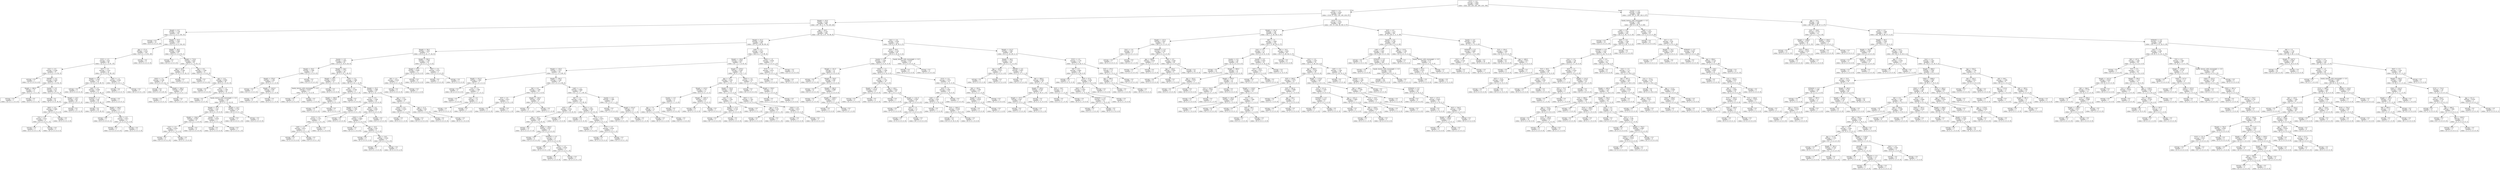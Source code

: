 digraph Tree {
node [shape=box] ;
0 [label="FCVC <= 4.0\nentropy = 2.802\nsamples = 1583\nvalue = [222, 224, 236, 224, 265, 218, 194]"] ;
1 [label="CH2O <= 3.0\nentropy = 2.618\nsamples = 957\nvalue = [118, 27, 236, 116, 145, 218, 97]"] ;
0 -> 1 [labeldistance=2.5, labelangle=45, headlabel="True"] ;
2 [label="Weight <= 43.0\nentropy = 2.222\nsamples = 490\nvalue = [67, 16, 2, 71, 76, 218, 40]"] ;
1 -> 2 ;
3 [label="Weight <= 6.5\nentropy = 1.138\nsamples = 181\nvalue = [12, 0, 0, 4, 0, 134, 31]"] ;
2 -> 3 ;
4 [label="entropy = 0.0\nsamples = 10\nvalue = [0, 0, 0, 0, 0, 0, 10]"] ;
3 -> 4 ;
5 [label="Weight <= 30.5\nentropy = 1.043\nsamples = 171\nvalue = [12, 0, 0, 4, 0, 134, 21]"] ;
3 -> 5 ;
6 [label="Age <= 171.0\nentropy = 0.912\nsamples = 104\nvalue = [2, 0, 0, 1, 0, 81, 20]"] ;
5 -> 6 ;
7 [label="FCVC <= 2.5\nentropy = 0.83\nsamples = 99\nvalue = [2, 0, 0, 1, 0, 81, 15]"] ;
6 -> 7 ;
8 [label="CALC <= 0.5\nentropy = 0.549\nsamples = 57\nvalue = [1, 0, 0, 1, 0, 52, 3]"] ;
7 -> 8 ;
9 [label="entropy = 0.0\nsamples = 1\nvalue = [1, 0, 0, 0, 0, 0, 0]"] ;
8 -> 9 ;
10 [label="SMOKE <= 0.5\nentropy = 0.429\nsamples = 56\nvalue = [0, 0, 0, 1, 0, 52, 3]"] ;
8 -> 10 ;
11 [label="Height <= 892.0\nentropy = 1.0\nsamples = 2\nvalue = [0, 0, 0, 1, 0, 1, 0]"] ;
10 -> 11 ;
12 [label="entropy = 0.0\nsamples = 1\nvalue = [0, 0, 0, 1, 0, 0, 0]"] ;
11 -> 12 ;
13 [label="entropy = 0.0\nsamples = 1\nvalue = [0, 0, 0, 0, 0, 1, 0]"] ;
11 -> 13 ;
14 [label="Gender <= 0.5\nentropy = 0.31\nsamples = 54\nvalue = [0, 0, 0, 0, 0, 51, 3]"] ;
10 -> 14 ;
15 [label="entropy = 0.0\nsamples = 34\nvalue = [0, 0, 0, 0, 0, 34, 0]"] ;
14 -> 15 ;
16 [label="Weight <= 24.5\nentropy = 0.61\nsamples = 20\nvalue = [0, 0, 0, 0, 0, 17, 3]"] ;
14 -> 16 ;
17 [label="FAVC <= 0.5\nentropy = 0.985\nsamples = 7\nvalue = [0, 0, 0, 0, 0, 4, 3]"] ;
16 -> 17 ;
18 [label="TUE <= 0.5\nentropy = 0.811\nsamples = 4\nvalue = [0, 0, 0, 0, 0, 1, 3]"] ;
17 -> 18 ;
19 [label="entropy = 0.0\nsamples = 1\nvalue = [0, 0, 0, 0, 0, 1, 0]"] ;
18 -> 19 ;
20 [label="entropy = 0.0\nsamples = 3\nvalue = [0, 0, 0, 0, 0, 0, 3]"] ;
18 -> 20 ;
21 [label="entropy = 0.0\nsamples = 3\nvalue = [0, 0, 0, 0, 0, 3, 0]"] ;
17 -> 21 ;
22 [label="entropy = 0.0\nsamples = 13\nvalue = [0, 0, 0, 0, 0, 13, 0]"] ;
16 -> 22 ;
23 [label="NCP <= 3.5\nentropy = 1.014\nsamples = 42\nvalue = [1, 0, 0, 0, 0, 29, 12]"] ;
7 -> 23 ;
24 [label="Weight <= 12.0\nentropy = 0.787\nsamples = 34\nvalue = [1, 0, 0, 0, 0, 28, 5]"] ;
23 -> 24 ;
25 [label="entropy = 0.0\nsamples = 3\nvalue = [0, 0, 0, 0, 0, 0, 3]"] ;
24 -> 25 ;
26 [label="CAEC <= 2.5\nentropy = 0.548\nsamples = 31\nvalue = [1, 0, 0, 0, 0, 28, 2]"] ;
24 -> 26 ;
27 [label="MTRANS <= 1.5\nentropy = 0.42\nsamples = 30\nvalue = [1, 0, 0, 0, 0, 28, 1]"] ;
26 -> 27 ;
28 [label="entropy = 0.0\nsamples = 25\nvalue = [0, 0, 0, 0, 0, 25, 0]"] ;
27 -> 28 ;
29 [label="Height <= 406.5\nentropy = 1.371\nsamples = 5\nvalue = [1, 0, 0, 0, 0, 3, 1]"] ;
27 -> 29 ;
30 [label="entropy = 0.0\nsamples = 1\nvalue = [0, 0, 0, 0, 0, 0, 1]"] ;
29 -> 30 ;
31 [label="CAEC <= 0.5\nentropy = 0.811\nsamples = 4\nvalue = [1, 0, 0, 0, 0, 3, 0]"] ;
29 -> 31 ;
32 [label="entropy = 0.0\nsamples = 1\nvalue = [1, 0, 0, 0, 0, 0, 0]"] ;
31 -> 32 ;
33 [label="entropy = 0.0\nsamples = 3\nvalue = [0, 0, 0, 0, 0, 3, 0]"] ;
31 -> 33 ;
34 [label="entropy = 0.0\nsamples = 1\nvalue = [0, 0, 0, 0, 0, 0, 1]"] ;
26 -> 34 ;
35 [label="CAEC <= 1.5\nentropy = 0.544\nsamples = 8\nvalue = [0, 0, 0, 0, 0, 1, 7]"] ;
23 -> 35 ;
36 [label="entropy = 0.0\nsamples = 7\nvalue = [0, 0, 0, 0, 0, 0, 7]"] ;
35 -> 36 ;
37 [label="entropy = 0.0\nsamples = 1\nvalue = [0, 0, 0, 0, 0, 1, 0]"] ;
35 -> 37 ;
38 [label="entropy = 0.0\nsamples = 5\nvalue = [0, 0, 0, 0, 0, 0, 5]"] ;
6 -> 38 ;
39 [label="Height <= 49.5\nentropy = 0.968\nsamples = 67\nvalue = [10, 0, 0, 3, 0, 53, 1]"] ;
5 -> 39 ;
40 [label="entropy = 0.0\nsamples = 2\nvalue = [0, 0, 0, 2, 0, 0, 0]"] ;
39 -> 40 ;
41 [label="Height <= 719.0\nentropy = 0.841\nsamples = 65\nvalue = [10, 0, 0, 1, 0, 53, 1]"] ;
39 -> 41 ;
42 [label="Age <= 29.5\nentropy = 0.382\nsamples = 34\nvalue = [1, 0, 0, 0, 0, 32, 1]"] ;
41 -> 42 ;
43 [label="CH2O <= 1.5\nentropy = 0.196\nsamples = 33\nvalue = [0, 0, 0, 0, 0, 32, 1]"] ;
42 -> 43 ;
44 [label="entropy = 0.0\nsamples = 25\nvalue = [0, 0, 0, 0, 0, 25, 0]"] ;
43 -> 44 ;
45 [label="Height <= 284.0\nentropy = 0.544\nsamples = 8\nvalue = [0, 0, 0, 0, 0, 7, 1]"] ;
43 -> 45 ;
46 [label="entropy = 0.0\nsamples = 1\nvalue = [0, 0, 0, 0, 0, 0, 1]"] ;
45 -> 46 ;
47 [label="entropy = 0.0\nsamples = 7\nvalue = [0, 0, 0, 0, 0, 7, 0]"] ;
45 -> 47 ;
48 [label="entropy = 0.0\nsamples = 1\nvalue = [1, 0, 0, 0, 0, 0, 0]"] ;
42 -> 48 ;
49 [label="Age <= 9.0\nentropy = 1.058\nsamples = 31\nvalue = [9, 0, 0, 1, 0, 21, 0]"] ;
41 -> 49 ;
50 [label="entropy = 0.0\nsamples = 3\nvalue = [3, 0, 0, 0, 0, 0, 0]"] ;
49 -> 50 ;
51 [label="Age <= 14.5\nentropy = 0.959\nsamples = 28\nvalue = [6, 0, 0, 1, 0, 21, 0]"] ;
49 -> 51 ;
52 [label="entropy = 0.0\nsamples = 6\nvalue = [0, 0, 0, 0, 0, 6, 0]"] ;
51 -> 52 ;
53 [label="NCP <= 1.5\nentropy = 1.091\nsamples = 22\nvalue = [6, 0, 0, 1, 0, 15, 0]"] ;
51 -> 53 ;
54 [label="entropy = 0.0\nsamples = 5\nvalue = [0, 0, 0, 0, 0, 5, 0]"] ;
53 -> 54 ;
55 [label="family_history_with_overweight <= 0.5\nentropy = 1.221\nsamples = 17\nvalue = [6, 0, 0, 1, 0, 10, 0]"] ;
53 -> 55 ;
56 [label="Weight <= 37.5\nentropy = 1.041\nsamples = 12\nvalue = [2, 0, 0, 1, 0, 9, 0]"] ;
55 -> 56 ;
57 [label="Height <= 1044.5\nentropy = 0.503\nsamples = 9\nvalue = [0, 0, 0, 1, 0, 8, 0]"] ;
56 -> 57 ;
58 [label="CALC <= 2.0\nentropy = 0.918\nsamples = 3\nvalue = [0, 0, 0, 1, 0, 2, 0]"] ;
57 -> 58 ;
59 [label="entropy = 0.0\nsamples = 2\nvalue = [0, 0, 0, 0, 0, 2, 0]"] ;
58 -> 59 ;
60 [label="entropy = 0.0\nsamples = 1\nvalue = [0, 0, 0, 1, 0, 0, 0]"] ;
58 -> 60 ;
61 [label="entropy = 0.0\nsamples = 6\nvalue = [0, 0, 0, 0, 0, 6, 0]"] ;
57 -> 61 ;
62 [label="Gender <= 0.5\nentropy = 0.918\nsamples = 3\nvalue = [2, 0, 0, 0, 0, 1, 0]"] ;
56 -> 62 ;
63 [label="entropy = 0.0\nsamples = 2\nvalue = [2, 0, 0, 0, 0, 0, 0]"] ;
62 -> 63 ;
64 [label="entropy = 0.0\nsamples = 1\nvalue = [0, 0, 0, 0, 0, 1, 0]"] ;
62 -> 64 ;
65 [label="Weight <= 32.5\nentropy = 0.722\nsamples = 5\nvalue = [4, 0, 0, 0, 0, 1, 0]"] ;
55 -> 65 ;
66 [label="entropy = 0.0\nsamples = 1\nvalue = [0, 0, 0, 0, 0, 1, 0]"] ;
65 -> 66 ;
67 [label="entropy = 0.0\nsamples = 4\nvalue = [4, 0, 0, 0, 0, 0, 0]"] ;
65 -> 67 ;
68 [label="Age <= 29.5\nentropy = 2.347\nsamples = 309\nvalue = [55, 16, 2, 67, 76, 84, 9]"] ;
2 -> 68 ;
69 [label="Weight <= 81.5\nentropy = 2.184\nsamples = 185\nvalue = [37, 8, 2, 28, 26, 80, 4]"] ;
68 -> 69 ;
70 [label="Weight <= 56.5\nentropy = 1.976\nsamples = 77\nvalue = [15, 0, 0, 21, 17, 24, 0]"] ;
69 -> 70 ;
71 [label="Gender <= 0.5\nentropy = 1.853\nsamples = 61\nvalue = [13, 0, 0, 18, 6, 24, 0]"] ;
70 -> 71 ;
72 [label="Weight <= 50.5\nentropy = 1.549\nsamples = 13\nvalue = [5, 0, 0, 3, 5, 0, 0]"] ;
71 -> 72 ;
73 [label="Height <= 576.0\nentropy = 1.352\nsamples = 9\nvalue = [5, 0, 0, 3, 1, 0, 0]"] ;
72 -> 73 ;
74 [label="entropy = 0.0\nsamples = 3\nvalue = [0, 0, 0, 3, 0, 0, 0]"] ;
73 -> 74 ;
75 [label="Height <= 1423.0\nentropy = 0.65\nsamples = 6\nvalue = [5, 0, 0, 0, 1, 0, 0]"] ;
73 -> 75 ;
76 [label="entropy = 0.0\nsamples = 5\nvalue = [5, 0, 0, 0, 0, 0, 0]"] ;
75 -> 76 ;
77 [label="entropy = 0.0\nsamples = 1\nvalue = [0, 0, 0, 0, 1, 0, 0]"] ;
75 -> 77 ;
78 [label="entropy = 0.0\nsamples = 4\nvalue = [0, 0, 0, 0, 4, 0, 0]"] ;
72 -> 78 ;
79 [label="Weight <= 46.0\nentropy = 1.572\nsamples = 48\nvalue = [8, 0, 0, 15, 1, 24, 0]"] ;
71 -> 79 ;
80 [label="Weight <= 44.5\nentropy = 0.414\nsamples = 12\nvalue = [0, 0, 0, 1, 0, 11, 0]"] ;
79 -> 80 ;
81 [label="family_history_with_overweight <= 0.5\nentropy = 0.918\nsamples = 3\nvalue = [0, 0, 0, 1, 0, 2, 0]"] ;
80 -> 81 ;
82 [label="entropy = 0.0\nsamples = 2\nvalue = [0, 0, 0, 0, 0, 2, 0]"] ;
81 -> 82 ;
83 [label="entropy = 0.0\nsamples = 1\nvalue = [0, 0, 0, 1, 0, 0, 0]"] ;
81 -> 83 ;
84 [label="entropy = 0.0\nsamples = 9\nvalue = [0, 0, 0, 0, 0, 9, 0]"] ;
80 -> 84 ;
85 [label="CAEC <= 0.5\nentropy = 1.686\nsamples = 36\nvalue = [8, 0, 0, 14, 1, 13, 0]"] ;
79 -> 85 ;
86 [label="FAF <= 0.5\nentropy = 0.764\nsamples = 9\nvalue = [0, 0, 0, 2, 0, 7, 0]"] ;
85 -> 86 ;
87 [label="Height <= 506.0\nentropy = 0.918\nsamples = 3\nvalue = [0, 0, 0, 2, 0, 1, 0]"] ;
86 -> 87 ;
88 [label="entropy = 0.0\nsamples = 2\nvalue = [0, 0, 0, 2, 0, 0, 0]"] ;
87 -> 88 ;
89 [label="entropy = 0.0\nsamples = 1\nvalue = [0, 0, 0, 0, 0, 1, 0]"] ;
87 -> 89 ;
90 [label="entropy = 0.0\nsamples = 6\nvalue = [0, 0, 0, 0, 0, 6, 0]"] ;
86 -> 90 ;
91 [label="Weight <= 53.5\nentropy = 1.698\nsamples = 27\nvalue = [8, 0, 0, 12, 1, 6, 0]"] ;
85 -> 91 ;
92 [label="TUE <= 0.5\nentropy = 1.459\nsamples = 18\nvalue = [3, 0, 0, 9, 0, 6, 0]"] ;
91 -> 92 ;
93 [label="Weight <= 51.0\nentropy = 1.352\nsamples = 9\nvalue = [3, 0, 0, 5, 0, 1, 0]"] ;
92 -> 93 ;
94 [label="FCVC <= 2.5\nentropy = 1.371\nsamples = 5\nvalue = [3, 0, 0, 1, 0, 1, 0]"] ;
93 -> 94 ;
95 [label="CAEC <= 2.5\nentropy = 0.811\nsamples = 4\nvalue = [3, 0, 0, 0, 0, 1, 0]"] ;
94 -> 95 ;
96 [label="entropy = 0.0\nsamples = 3\nvalue = [3, 0, 0, 0, 0, 0, 0]"] ;
95 -> 96 ;
97 [label="entropy = 0.0\nsamples = 1\nvalue = [0, 0, 0, 0, 0, 1, 0]"] ;
95 -> 97 ;
98 [label="entropy = 0.0\nsamples = 1\nvalue = [0, 0, 0, 1, 0, 0, 0]"] ;
94 -> 98 ;
99 [label="entropy = 0.0\nsamples = 4\nvalue = [0, 0, 0, 4, 0, 0, 0]"] ;
93 -> 99 ;
100 [label="FAVC <= 0.5\nentropy = 0.991\nsamples = 9\nvalue = [0, 0, 0, 4, 0, 5, 0]"] ;
92 -> 100 ;
101 [label="CH2O <= 0.5\nentropy = 0.863\nsamples = 7\nvalue = [0, 0, 0, 2, 0, 5, 0]"] ;
100 -> 101 ;
102 [label="entropy = 0.0\nsamples = 1\nvalue = [0, 0, 0, 1, 0, 0, 0]"] ;
101 -> 102 ;
103 [label="Age <= 16.5\nentropy = 0.65\nsamples = 6\nvalue = [0, 0, 0, 1, 0, 5, 0]"] ;
101 -> 103 ;
104 [label="entropy = 0.0\nsamples = 3\nvalue = [0, 0, 0, 0, 0, 3, 0]"] ;
103 -> 104 ;
105 [label="Age <= 18.5\nentropy = 0.918\nsamples = 3\nvalue = [0, 0, 0, 1, 0, 2, 0]"] ;
103 -> 105 ;
106 [label="entropy = 0.0\nsamples = 1\nvalue = [0, 0, 0, 1, 0, 0, 0]"] ;
105 -> 106 ;
107 [label="entropy = 0.0\nsamples = 2\nvalue = [0, 0, 0, 0, 0, 2, 0]"] ;
105 -> 107 ;
108 [label="entropy = 0.0\nsamples = 2\nvalue = [0, 0, 0, 2, 0, 0, 0]"] ;
100 -> 108 ;
109 [label="Age <= 13.5\nentropy = 1.352\nsamples = 9\nvalue = [5, 0, 0, 3, 1, 0, 0]"] ;
91 -> 109 ;
110 [label="CH2O <= 0.5\nentropy = 0.918\nsamples = 3\nvalue = [0, 0, 0, 2, 1, 0, 0]"] ;
109 -> 110 ;
111 [label="entropy = 0.0\nsamples = 1\nvalue = [0, 0, 0, 0, 1, 0, 0]"] ;
110 -> 111 ;
112 [label="entropy = 0.0\nsamples = 2\nvalue = [0, 0, 0, 2, 0, 0, 0]"] ;
110 -> 112 ;
113 [label="Age <= 21.5\nentropy = 0.65\nsamples = 6\nvalue = [5, 0, 0, 1, 0, 0, 0]"] ;
109 -> 113 ;
114 [label="entropy = 0.0\nsamples = 5\nvalue = [5, 0, 0, 0, 0, 0, 0]"] ;
113 -> 114 ;
115 [label="entropy = 0.0\nsamples = 1\nvalue = [0, 0, 0, 1, 0, 0, 0]"] ;
113 -> 115 ;
116 [label="Height <= 556.5\nentropy = 1.199\nsamples = 16\nvalue = [2, 0, 0, 3, 11, 0, 0]"] ;
70 -> 116 ;
117 [label="Height <= 97.0\nentropy = 0.684\nsamples = 11\nvalue = [2, 0, 0, 0, 9, 0, 0]"] ;
116 -> 117 ;
118 [label="FAF <= 2.5\nentropy = 0.918\nsamples = 3\nvalue = [2, 0, 0, 0, 1, 0, 0]"] ;
117 -> 118 ;
119 [label="entropy = 0.0\nsamples = 2\nvalue = [2, 0, 0, 0, 0, 0, 0]"] ;
118 -> 119 ;
120 [label="entropy = 0.0\nsamples = 1\nvalue = [0, 0, 0, 0, 1, 0, 0]"] ;
118 -> 120 ;
121 [label="entropy = 0.0\nsamples = 8\nvalue = [0, 0, 0, 0, 8, 0, 0]"] ;
117 -> 121 ;
122 [label="FAVC <= 0.5\nentropy = 0.971\nsamples = 5\nvalue = [0, 0, 0, 3, 2, 0, 0]"] ;
116 -> 122 ;
123 [label="entropy = 0.0\nsamples = 3\nvalue = [0, 0, 0, 3, 0, 0, 0]"] ;
122 -> 123 ;
124 [label="entropy = 0.0\nsamples = 2\nvalue = [0, 0, 0, 0, 2, 0, 0]"] ;
122 -> 124 ;
125 [label="CAEC <= 2.5\nentropy = 2.074\nsamples = 108\nvalue = [22, 8, 2, 7, 9, 56, 4]"] ;
69 -> 125 ;
126 [label="Weight <= 159.0\nentropy = 2.003\nsamples = 91\nvalue = [9, 7, 2, 7, 9, 53, 4]"] ;
125 -> 126 ;
127 [label="Weight <= 135.5\nentropy = 1.473\nsamples = 62\nvalue = [3, 3, 1, 3, 3, 46, 3]"] ;
126 -> 127 ;
128 [label="Height <= 912.5\nentropy = 1.922\nsamples = 5\nvalue = [0, 2, 1, 0, 1, 0, 1]"] ;
127 -> 128 ;
129 [label="entropy = 0.0\nsamples = 2\nvalue = [0, 2, 0, 0, 0, 0, 0]"] ;
128 -> 129 ;
130 [label="TUE <= 1.5\nentropy = 1.585\nsamples = 3\nvalue = [0, 0, 1, 0, 1, 0, 1]"] ;
128 -> 130 ;
131 [label="entropy = 0.0\nsamples = 1\nvalue = [0, 0, 1, 0, 0, 0, 0]"] ;
130 -> 131 ;
132 [label="CALC <= 2.0\nentropy = 1.0\nsamples = 2\nvalue = [0, 0, 0, 0, 1, 0, 1]"] ;
130 -> 132 ;
133 [label="entropy = 0.0\nsamples = 1\nvalue = [0, 0, 0, 0, 0, 0, 1]"] ;
132 -> 133 ;
134 [label="entropy = 0.0\nsamples = 1\nvalue = [0, 0, 0, 0, 1, 0, 0]"] ;
132 -> 134 ;
135 [label="Height <= 184.5\nentropy = 1.138\nsamples = 57\nvalue = [3, 1, 0, 3, 2, 46, 2]"] ;
127 -> 135 ;
136 [label="FAF <= 0.5\nentropy = 1.295\nsamples = 10\nvalue = [3, 0, 0, 0, 1, 6, 0]"] ;
135 -> 136 ;
137 [label="NCP <= 3.5\nentropy = 0.811\nsamples = 4\nvalue = [3, 0, 0, 0, 0, 1, 0]"] ;
136 -> 137 ;
138 [label="entropy = 0.0\nsamples = 3\nvalue = [3, 0, 0, 0, 0, 0, 0]"] ;
137 -> 138 ;
139 [label="entropy = 0.0\nsamples = 1\nvalue = [0, 0, 0, 0, 0, 1, 0]"] ;
137 -> 139 ;
140 [label="Height <= 126.5\nentropy = 0.65\nsamples = 6\nvalue = [0, 0, 0, 0, 1, 5, 0]"] ;
136 -> 140 ;
141 [label="entropy = 0.0\nsamples = 5\nvalue = [0, 0, 0, 0, 0, 5, 0]"] ;
140 -> 141 ;
142 [label="entropy = 0.0\nsamples = 1\nvalue = [0, 0, 0, 0, 1, 0, 0]"] ;
140 -> 142 ;
143 [label="CAEC <= 1.5\nentropy = 0.882\nsamples = 47\nvalue = [0, 1, 0, 3, 1, 40, 2]"] ;
135 -> 143 ;
144 [label="FAF <= 1.5\nentropy = 0.621\nsamples = 44\nvalue = [0, 0, 0, 3, 0, 39, 2]"] ;
143 -> 144 ;
145 [label="NCP <= 3.5\nentropy = 0.516\nsamples = 26\nvalue = [0, 0, 0, 3, 0, 23, 0]"] ;
144 -> 145 ;
146 [label="Age <= 16.5\nentropy = 0.402\nsamples = 25\nvalue = [0, 0, 0, 2, 0, 23, 0]"] ;
145 -> 146 ;
147 [label="entropy = 0.0\nsamples = 17\nvalue = [0, 0, 0, 0, 0, 17, 0]"] ;
146 -> 147 ;
148 [label="Height <= 854.0\nentropy = 0.811\nsamples = 8\nvalue = [0, 0, 0, 2, 0, 6, 0]"] ;
146 -> 148 ;
149 [label="entropy = 0.0\nsamples = 4\nvalue = [0, 0, 0, 0, 0, 4, 0]"] ;
148 -> 149 ;
150 [label="MTRANS <= 0.5\nentropy = 1.0\nsamples = 4\nvalue = [0, 0, 0, 2, 0, 2, 0]"] ;
148 -> 150 ;
151 [label="entropy = 0.0\nsamples = 1\nvalue = [0, 0, 0, 0, 0, 1, 0]"] ;
150 -> 151 ;
152 [label="CALC <= 2.0\nentropy = 0.918\nsamples = 3\nvalue = [0, 0, 0, 2, 0, 1, 0]"] ;
150 -> 152 ;
153 [label="entropy = 0.0\nsamples = 2\nvalue = [0, 0, 0, 2, 0, 0, 0]"] ;
152 -> 153 ;
154 [label="entropy = 0.0\nsamples = 1\nvalue = [0, 0, 0, 0, 0, 1, 0]"] ;
152 -> 154 ;
155 [label="entropy = 0.0\nsamples = 1\nvalue = [0, 0, 0, 1, 0, 0, 0]"] ;
145 -> 155 ;
156 [label="CALC <= 2.0\nentropy = 0.503\nsamples = 18\nvalue = [0, 0, 0, 0, 0, 16, 2]"] ;
144 -> 156 ;
157 [label="entropy = 0.0\nsamples = 13\nvalue = [0, 0, 0, 0, 0, 13, 0]"] ;
156 -> 157 ;
158 [label="TUE <= 0.5\nentropy = 0.971\nsamples = 5\nvalue = [0, 0, 0, 0, 0, 3, 2]"] ;
156 -> 158 ;
159 [label="entropy = 0.0\nsamples = 2\nvalue = [0, 0, 0, 0, 0, 2, 0]"] ;
158 -> 159 ;
160 [label="FCVC <= 2.5\nentropy = 0.918\nsamples = 3\nvalue = [0, 0, 0, 0, 0, 1, 2]"] ;
158 -> 160 ;
161 [label="entropy = 0.0\nsamples = 2\nvalue = [0, 0, 0, 0, 0, 0, 2]"] ;
160 -> 161 ;
162 [label="entropy = 0.0\nsamples = 1\nvalue = [0, 0, 0, 0, 0, 1, 0]"] ;
160 -> 162 ;
163 [label="Gender <= 0.5\nentropy = 1.585\nsamples = 3\nvalue = [0, 1, 0, 0, 1, 1, 0]"] ;
143 -> 163 ;
164 [label="entropy = 0.0\nsamples = 1\nvalue = [0, 1, 0, 0, 0, 0, 0]"] ;
163 -> 164 ;
165 [label="Height <= 814.5\nentropy = 1.0\nsamples = 2\nvalue = [0, 0, 0, 0, 1, 1, 0]"] ;
163 -> 165 ;
166 [label="entropy = 0.0\nsamples = 1\nvalue = [0, 0, 0, 0, 0, 1, 0]"] ;
165 -> 166 ;
167 [label="entropy = 0.0\nsamples = 1\nvalue = [0, 0, 0, 0, 1, 0, 0]"] ;
165 -> 167 ;
168 [label="Height <= 1275.0\nentropy = 2.559\nsamples = 29\nvalue = [6, 4, 1, 4, 6, 7, 1]"] ;
126 -> 168 ;
169 [label="Age <= 14.5\nentropy = 2.303\nsamples = 24\nvalue = [5, 1, 0, 4, 6, 7, 1]"] ;
168 -> 169 ;
170 [label="Weight <= 215.5\nentropy = 1.75\nsamples = 8\nvalue = [0, 0, 0, 4, 1, 2, 1]"] ;
169 -> 170 ;
171 [label="Gender <= 0.5\nentropy = 1.5\nsamples = 4\nvalue = [0, 0, 0, 1, 1, 2, 0]"] ;
170 -> 171 ;
172 [label="Age <= 7.5\nentropy = 1.0\nsamples = 2\nvalue = [0, 0, 0, 1, 1, 0, 0]"] ;
171 -> 172 ;
173 [label="entropy = 0.0\nsamples = 1\nvalue = [0, 0, 0, 0, 1, 0, 0]"] ;
172 -> 173 ;
174 [label="entropy = 0.0\nsamples = 1\nvalue = [0, 0, 0, 1, 0, 0, 0]"] ;
172 -> 174 ;
175 [label="entropy = 0.0\nsamples = 2\nvalue = [0, 0, 0, 0, 0, 2, 0]"] ;
171 -> 175 ;
176 [label="Weight <= 1291.5\nentropy = 0.811\nsamples = 4\nvalue = [0, 0, 0, 3, 0, 0, 1]"] ;
170 -> 176 ;
177 [label="entropy = 0.0\nsamples = 3\nvalue = [0, 0, 0, 3, 0, 0, 0]"] ;
176 -> 177 ;
178 [label="entropy = 0.0\nsamples = 1\nvalue = [0, 0, 0, 0, 0, 0, 1]"] ;
176 -> 178 ;
179 [label="Height <= 333.0\nentropy = 1.823\nsamples = 16\nvalue = [5, 1, 0, 0, 5, 5, 0]"] ;
169 -> 179 ;
180 [label="CALC <= 2.0\nentropy = 1.252\nsamples = 6\nvalue = [4, 1, 0, 0, 0, 1, 0]"] ;
179 -> 180 ;
181 [label="Height <= 17.0\nentropy = 0.722\nsamples = 5\nvalue = [4, 1, 0, 0, 0, 0, 0]"] ;
180 -> 181 ;
182 [label="entropy = 0.0\nsamples = 1\nvalue = [0, 1, 0, 0, 0, 0, 0]"] ;
181 -> 182 ;
183 [label="entropy = 0.0\nsamples = 4\nvalue = [4, 0, 0, 0, 0, 0, 0]"] ;
181 -> 183 ;
184 [label="entropy = 0.0\nsamples = 1\nvalue = [0, 0, 0, 0, 0, 1, 0]"] ;
180 -> 184 ;
185 [label="FAVC <= 0.5\nentropy = 1.361\nsamples = 10\nvalue = [1, 0, 0, 0, 5, 4, 0]"] ;
179 -> 185 ;
186 [label="Age <= 27.0\nentropy = 0.65\nsamples = 6\nvalue = [0, 0, 0, 0, 5, 1, 0]"] ;
185 -> 186 ;
187 [label="entropy = 0.0\nsamples = 5\nvalue = [0, 0, 0, 0, 5, 0, 0]"] ;
186 -> 187 ;
188 [label="entropy = 0.0\nsamples = 1\nvalue = [0, 0, 0, 0, 0, 1, 0]"] ;
186 -> 188 ;
189 [label="CH2O <= 0.5\nentropy = 0.811\nsamples = 4\nvalue = [1, 0, 0, 0, 0, 3, 0]"] ;
185 -> 189 ;
190 [label="entropy = 0.0\nsamples = 1\nvalue = [1, 0, 0, 0, 0, 0, 0]"] ;
189 -> 190 ;
191 [label="entropy = 0.0\nsamples = 3\nvalue = [0, 0, 0, 0, 0, 3, 0]"] ;
189 -> 191 ;
192 [label="CH2O <= 1.0\nentropy = 1.371\nsamples = 5\nvalue = [1, 3, 1, 0, 0, 0, 0]"] ;
168 -> 192 ;
193 [label="entropy = 0.0\nsamples = 3\nvalue = [0, 3, 0, 0, 0, 0, 0]"] ;
192 -> 193 ;
194 [label="Weight <= 539.5\nentropy = 1.0\nsamples = 2\nvalue = [1, 0, 1, 0, 0, 0, 0]"] ;
192 -> 194 ;
195 [label="entropy = 0.0\nsamples = 1\nvalue = [0, 0, 1, 0, 0, 0, 0]"] ;
194 -> 195 ;
196 [label="entropy = 0.0\nsamples = 1\nvalue = [1, 0, 0, 0, 0, 0, 0]"] ;
194 -> 196 ;
197 [label="CH2O <= 1.5\nentropy = 0.978\nsamples = 17\nvalue = [13, 1, 0, 0, 0, 3, 0]"] ;
125 -> 197 ;
198 [label="FCVC <= 1.0\nentropy = 0.811\nsamples = 4\nvalue = [0, 1, 0, 0, 0, 3, 0]"] ;
197 -> 198 ;
199 [label="entropy = 0.0\nsamples = 1\nvalue = [0, 1, 0, 0, 0, 0, 0]"] ;
198 -> 199 ;
200 [label="entropy = 0.0\nsamples = 3\nvalue = [0, 0, 0, 0, 0, 3, 0]"] ;
198 -> 200 ;
201 [label="entropy = 0.0\nsamples = 13\nvalue = [13, 0, 0, 0, 0, 0, 0]"] ;
197 -> 201 ;
202 [label="CALC <= 2.0\nentropy = 2.059\nsamples = 124\nvalue = [18, 8, 0, 39, 50, 4, 5]"] ;
68 -> 202 ;
203 [label="NCP <= 59.5\nentropy = 2.102\nsamples = 65\nvalue = [18, 6, 0, 16, 21, 0, 4]"] ;
202 -> 203 ;
204 [label="Gender <= 0.5\nentropy = 1.826\nsamples = 53\nvalue = [18, 6, 0, 8, 21, 0, 0]"] ;
203 -> 204 ;
205 [label="Weight <= 101.5\nentropy = 1.0\nsamples = 18\nvalue = [9, 0, 0, 0, 9, 0, 0]"] ;
204 -> 205 ;
206 [label="entropy = 0.0\nsamples = 5\nvalue = [0, 0, 0, 0, 5, 0, 0]"] ;
205 -> 206 ;
207 [label="Weight <= 729.5\nentropy = 0.89\nsamples = 13\nvalue = [9, 0, 0, 0, 4, 0, 0]"] ;
205 -> 207 ;
208 [label="entropy = 0.0\nsamples = 6\nvalue = [6, 0, 0, 0, 0, 0, 0]"] ;
207 -> 208 ;
209 [label="Weight <= 992.5\nentropy = 0.985\nsamples = 7\nvalue = [3, 0, 0, 0, 4, 0, 0]"] ;
207 -> 209 ;
210 [label="entropy = 0.0\nsamples = 3\nvalue = [0, 0, 0, 0, 3, 0, 0]"] ;
209 -> 210 ;
211 [label="Weight <= 1409.5\nentropy = 0.811\nsamples = 4\nvalue = [3, 0, 0, 0, 1, 0, 0]"] ;
209 -> 211 ;
212 [label="entropy = 0.0\nsamples = 3\nvalue = [3, 0, 0, 0, 0, 0, 0]"] ;
211 -> 212 ;
213 [label="entropy = 0.0\nsamples = 1\nvalue = [0, 0, 0, 0, 1, 0, 0]"] ;
211 -> 213 ;
214 [label="CH2O <= 1.5\nentropy = 1.956\nsamples = 35\nvalue = [9, 6, 0, 8, 12, 0, 0]"] ;
204 -> 214 ;
215 [label="FAF <= 1.5\nentropy = 1.703\nsamples = 16\nvalue = [8, 3, 0, 4, 1, 0, 0]"] ;
214 -> 215 ;
216 [label="Height <= 137.0\nentropy = 0.918\nsamples = 6\nvalue = [0, 2, 0, 4, 0, 0, 0]"] ;
215 -> 216 ;
217 [label="entropy = 0.0\nsamples = 2\nvalue = [0, 2, 0, 0, 0, 0, 0]"] ;
216 -> 217 ;
218 [label="entropy = 0.0\nsamples = 4\nvalue = [0, 0, 0, 4, 0, 0, 0]"] ;
216 -> 218 ;
219 [label="Age <= 60.0\nentropy = 0.922\nsamples = 10\nvalue = [8, 1, 0, 0, 1, 0, 0]"] ;
215 -> 219 ;
220 [label="entropy = 0.0\nsamples = 1\nvalue = [0, 0, 0, 0, 1, 0, 0]"] ;
219 -> 220 ;
221 [label="Weight <= 1121.5\nentropy = 0.503\nsamples = 9\nvalue = [8, 1, 0, 0, 0, 0, 0]"] ;
219 -> 221 ;
222 [label="entropy = 0.0\nsamples = 7\nvalue = [7, 0, 0, 0, 0, 0, 0]"] ;
221 -> 222 ;
223 [label="NCP <= 1.5\nentropy = 1.0\nsamples = 2\nvalue = [1, 1, 0, 0, 0, 0, 0]"] ;
221 -> 223 ;
224 [label="entropy = 0.0\nsamples = 1\nvalue = [1, 0, 0, 0, 0, 0, 0]"] ;
223 -> 224 ;
225 [label="entropy = 0.0\nsamples = 1\nvalue = [0, 1, 0, 0, 0, 0, 0]"] ;
223 -> 225 ;
226 [label="FCVC <= 2.5\nentropy = 1.574\nsamples = 19\nvalue = [1, 3, 0, 4, 11, 0, 0]"] ;
214 -> 226 ;
227 [label="NCP <= 7.0\nentropy = 0.991\nsamples = 13\nvalue = [1, 0, 0, 2, 10, 0, 0]"] ;
226 -> 227 ;
228 [label="CAEC <= 0.5\nentropy = 0.65\nsamples = 12\nvalue = [0, 0, 0, 2, 10, 0, 0]"] ;
227 -> 228 ;
229 [label="entropy = 0.0\nsamples = 1\nvalue = [0, 0, 0, 1, 0, 0, 0]"] ;
228 -> 229 ;
230 [label="TUE <= 1063.5\nentropy = 0.439\nsamples = 11\nvalue = [0, 0, 0, 1, 10, 0, 0]"] ;
228 -> 230 ;
231 [label="entropy = 0.0\nsamples = 10\nvalue = [0, 0, 0, 0, 10, 0, 0]"] ;
230 -> 231 ;
232 [label="entropy = 0.0\nsamples = 1\nvalue = [0, 0, 0, 1, 0, 0, 0]"] ;
230 -> 232 ;
233 [label="entropy = 0.0\nsamples = 1\nvalue = [1, 0, 0, 0, 0, 0, 0]"] ;
227 -> 233 ;
234 [label="FAF <= 195.5\nentropy = 1.459\nsamples = 6\nvalue = [0, 3, 0, 2, 1, 0, 0]"] ;
226 -> 234 ;
235 [label="Weight <= 63.0\nentropy = 0.918\nsamples = 3\nvalue = [0, 0, 0, 2, 1, 0, 0]"] ;
234 -> 235 ;
236 [label="entropy = 0.0\nsamples = 2\nvalue = [0, 0, 0, 2, 0, 0, 0]"] ;
235 -> 236 ;
237 [label="entropy = 0.0\nsamples = 1\nvalue = [0, 0, 0, 0, 1, 0, 0]"] ;
235 -> 237 ;
238 [label="entropy = 0.0\nsamples = 3\nvalue = [0, 3, 0, 0, 0, 0, 0]"] ;
234 -> 238 ;
239 [label="family_history_with_overweight <= 0.5\nentropy = 0.918\nsamples = 12\nvalue = [0, 0, 0, 8, 0, 0, 4]"] ;
203 -> 239 ;
240 [label="entropy = 0.0\nsamples = 8\nvalue = [0, 0, 0, 8, 0, 0, 0]"] ;
239 -> 240 ;
241 [label="entropy = 0.0\nsamples = 4\nvalue = [0, 0, 0, 0, 0, 0, 4]"] ;
239 -> 241 ;
242 [label="Weight <= 212.5\nentropy = 1.562\nsamples = 59\nvalue = [0, 2, 0, 23, 29, 4, 1]"] ;
202 -> 242 ;
243 [label="Weight <= 49.0\nentropy = 1.274\nsamples = 26\nvalue = [0, 0, 0, 17, 5, 4, 0]"] ;
242 -> 243 ;
244 [label="Age <= 245.0\nentropy = 0.971\nsamples = 5\nvalue = [0, 0, 0, 0, 2, 3, 0]"] ;
243 -> 244 ;
245 [label="entropy = 0.0\nsamples = 3\nvalue = [0, 0, 0, 0, 0, 3, 0]"] ;
244 -> 245 ;
246 [label="entropy = 0.0\nsamples = 2\nvalue = [0, 0, 0, 0, 2, 0, 0]"] ;
244 -> 246 ;
247 [label="SMOKE <= 0.5\nentropy = 0.857\nsamples = 21\nvalue = [0, 0, 0, 17, 3, 1, 0]"] ;
243 -> 247 ;
248 [label="entropy = 0.0\nsamples = 2\nvalue = [0, 0, 0, 0, 2, 0, 0]"] ;
247 -> 248 ;
249 [label="FAF <= 869.0\nentropy = 0.591\nsamples = 19\nvalue = [0, 0, 0, 17, 1, 1, 0]"] ;
247 -> 249 ;
250 [label="Height <= 255.0\nentropy = 0.323\nsamples = 17\nvalue = [0, 0, 0, 16, 0, 1, 0]"] ;
249 -> 250 ;
251 [label="Height <= 157.5\nentropy = 0.65\nsamples = 6\nvalue = [0, 0, 0, 5, 0, 1, 0]"] ;
250 -> 251 ;
252 [label="entropy = 0.0\nsamples = 5\nvalue = [0, 0, 0, 5, 0, 0, 0]"] ;
251 -> 252 ;
253 [label="entropy = 0.0\nsamples = 1\nvalue = [0, 0, 0, 0, 0, 1, 0]"] ;
251 -> 253 ;
254 [label="entropy = 0.0\nsamples = 11\nvalue = [0, 0, 0, 11, 0, 0, 0]"] ;
250 -> 254 ;
255 [label="NCP <= 39.5\nentropy = 1.0\nsamples = 2\nvalue = [0, 0, 0, 1, 1, 0, 0]"] ;
249 -> 255 ;
256 [label="entropy = 0.0\nsamples = 1\nvalue = [0, 0, 0, 0, 1, 0, 0]"] ;
255 -> 256 ;
257 [label="entropy = 0.0\nsamples = 1\nvalue = [0, 0, 0, 1, 0, 0, 0]"] ;
255 -> 257 ;
258 [label="FCVC <= 2.5\nentropy = 1.179\nsamples = 33\nvalue = [0, 2, 0, 6, 24, 0, 1]"] ;
242 -> 258 ;
259 [label="FAF <= 0.5\nentropy = 0.663\nsamples = 29\nvalue = [0, 0, 0, 5, 24, 0, 0]"] ;
258 -> 259 ;
260 [label="entropy = 0.0\nsamples = 11\nvalue = [0, 0, 0, 0, 11, 0, 0]"] ;
259 -> 260 ;
261 [label="NCP <= 57.0\nentropy = 0.852\nsamples = 18\nvalue = [0, 0, 0, 5, 13, 0, 0]"] ;
259 -> 261 ;
262 [label="FAVC <= 0.5\nentropy = 0.567\nsamples = 15\nvalue = [0, 0, 0, 2, 13, 0, 0]"] ;
261 -> 262 ;
263 [label="MTRANS <= 0.5\nentropy = 0.371\nsamples = 14\nvalue = [0, 0, 0, 1, 13, 0, 0]"] ;
262 -> 263 ;
264 [label="entropy = 0.0\nsamples = 1\nvalue = [0, 0, 0, 1, 0, 0, 0]"] ;
263 -> 264 ;
265 [label="entropy = 0.0\nsamples = 13\nvalue = [0, 0, 0, 0, 13, 0, 0]"] ;
263 -> 265 ;
266 [label="entropy = 0.0\nsamples = 1\nvalue = [0, 0, 0, 1, 0, 0, 0]"] ;
262 -> 266 ;
267 [label="entropy = 0.0\nsamples = 3\nvalue = [0, 0, 0, 3, 0, 0, 0]"] ;
261 -> 267 ;
268 [label="NCP <= 270.5\nentropy = 1.5\nsamples = 4\nvalue = [0, 2, 0, 1, 0, 0, 1]"] ;
258 -> 268 ;
269 [label="Age <= 496.0\nentropy = 1.0\nsamples = 2\nvalue = [0, 0, 0, 1, 0, 0, 1]"] ;
268 -> 269 ;
270 [label="entropy = 0.0\nsamples = 1\nvalue = [0, 0, 0, 1, 0, 0, 0]"] ;
269 -> 270 ;
271 [label="entropy = 0.0\nsamples = 1\nvalue = [0, 0, 0, 0, 0, 0, 1]"] ;
269 -> 271 ;
272 [label="entropy = 0.0\nsamples = 2\nvalue = [0, 2, 0, 0, 0, 0, 0]"] ;
268 -> 272 ;
273 [label="FCVC <= 2.5\nentropy = 2.079\nsamples = 467\nvalue = [51, 11, 234, 45, 69, 0, 57]"] ;
1 -> 273 ;
274 [label="Weight <= 161.5\nentropy = 1.94\nsamples = 158\nvalue = [42, 1, 0, 39, 58, 0, 18]"] ;
273 -> 274 ;
275 [label="Height <= 127.0\nentropy = 1.053\nsamples = 33\nvalue = [26, 0, 0, 3, 3, 0, 1]"] ;
274 -> 275 ;
276 [label="CALC <= 2.0\nentropy = 1.0\nsamples = 2\nvalue = [0, 0, 0, 0, 1, 0, 1]"] ;
275 -> 276 ;
277 [label="entropy = 0.0\nsamples = 1\nvalue = [0, 0, 0, 0, 0, 0, 1]"] ;
276 -> 277 ;
278 [label="entropy = 0.0\nsamples = 1\nvalue = [0, 0, 0, 0, 1, 0, 0]"] ;
276 -> 278 ;
279 [label="MTRANS <= 0.5\nentropy = 0.794\nsamples = 31\nvalue = [26, 0, 0, 3, 2, 0, 0]"] ;
275 -> 279 ;
280 [label="Age <= 928.5\nentropy = 0.918\nsamples = 3\nvalue = [1, 0, 0, 0, 2, 0, 0]"] ;
279 -> 280 ;
281 [label="entropy = 0.0\nsamples = 1\nvalue = [1, 0, 0, 0, 0, 0, 0]"] ;
280 -> 281 ;
282 [label="entropy = 0.0\nsamples = 2\nvalue = [0, 0, 0, 0, 2, 0, 0]"] ;
280 -> 282 ;
283 [label="FAF <= 9.5\nentropy = 0.491\nsamples = 28\nvalue = [25, 0, 0, 3, 0, 0, 0]"] ;
279 -> 283 ;
284 [label="Age <= 129.0\nentropy = 0.954\nsamples = 8\nvalue = [5, 0, 0, 3, 0, 0, 0]"] ;
283 -> 284 ;
285 [label="entropy = 0.0\nsamples = 5\nvalue = [5, 0, 0, 0, 0, 0, 0]"] ;
284 -> 285 ;
286 [label="entropy = 0.0\nsamples = 3\nvalue = [0, 0, 0, 3, 0, 0, 0]"] ;
284 -> 286 ;
287 [label="entropy = 0.0\nsamples = 20\nvalue = [20, 0, 0, 0, 0, 0, 0]"] ;
283 -> 287 ;
288 [label="FAF <= 1.5\nentropy = 1.865\nsamples = 125\nvalue = [16, 1, 0, 36, 55, 0, 17]"] ;
274 -> 288 ;
289 [label="CALC <= 2.0\nentropy = 1.11\nsamples = 43\nvalue = [4, 0, 0, 8, 31, 0, 0]"] ;
288 -> 289 ;
290 [label="Gender <= 0.5\nentropy = 1.26\nsamples = 25\nvalue = [2, 0, 0, 8, 15, 0, 0]"] ;
289 -> 290 ;
291 [label="entropy = 0.0\nsamples = 10\nvalue = [0, 0, 0, 0, 10, 0, 0]"] ;
290 -> 291 ;
292 [label="Weight <= 589.0\nentropy = 1.4\nsamples = 15\nvalue = [2, 0, 0, 8, 5, 0, 0]"] ;
290 -> 292 ;
293 [label="Age <= 342.0\nentropy = 0.971\nsamples = 5\nvalue = [2, 0, 0, 3, 0, 0, 0]"] ;
292 -> 293 ;
294 [label="entropy = 0.0\nsamples = 3\nvalue = [0, 0, 0, 3, 0, 0, 0]"] ;
293 -> 294 ;
295 [label="entropy = 0.0\nsamples = 2\nvalue = [2, 0, 0, 0, 0, 0, 0]"] ;
293 -> 295 ;
296 [label="Height <= 678.5\nentropy = 1.0\nsamples = 10\nvalue = [0, 0, 0, 5, 5, 0, 0]"] ;
292 -> 296 ;
297 [label="TUE <= 324.5\nentropy = 0.65\nsamples = 6\nvalue = [0, 0, 0, 5, 1, 0, 0]"] ;
296 -> 297 ;
298 [label="entropy = 0.0\nsamples = 5\nvalue = [0, 0, 0, 5, 0, 0, 0]"] ;
297 -> 298 ;
299 [label="entropy = 0.0\nsamples = 1\nvalue = [0, 0, 0, 0, 1, 0, 0]"] ;
297 -> 299 ;
300 [label="entropy = 0.0\nsamples = 4\nvalue = [0, 0, 0, 0, 4, 0, 0]"] ;
296 -> 300 ;
301 [label="Gender <= 0.5\nentropy = 0.503\nsamples = 18\nvalue = [2, 0, 0, 0, 16, 0, 0]"] ;
289 -> 301 ;
302 [label="NCP <= 84.0\nentropy = 0.971\nsamples = 5\nvalue = [2, 0, 0, 0, 3, 0, 0]"] ;
301 -> 302 ;
303 [label="entropy = 0.0\nsamples = 3\nvalue = [0, 0, 0, 0, 3, 0, 0]"] ;
302 -> 303 ;
304 [label="entropy = 0.0\nsamples = 2\nvalue = [2, 0, 0, 0, 0, 0, 0]"] ;
302 -> 304 ;
305 [label="entropy = 0.0\nsamples = 13\nvalue = [0, 0, 0, 0, 13, 0, 0]"] ;
301 -> 305 ;
306 [label="FAF <= 10.5\nentropy = 2.002\nsamples = 82\nvalue = [12, 1, 0, 28, 24, 0, 17]"] ;
288 -> 306 ;
307 [label="entropy = 0.0\nsamples = 8\nvalue = [0, 0, 0, 0, 0, 0, 8]"] ;
306 -> 307 ;
308 [label="CALC <= 2.0\nentropy = 1.937\nsamples = 74\nvalue = [12, 1, 0, 28, 24, 0, 9]"] ;
306 -> 308 ;
309 [label="Age <= 595.0\nentropy = 2.022\nsamples = 38\nvalue = [12, 1, 0, 12, 9, 0, 4]"] ;
308 -> 309 ;
310 [label="NCP <= 200.5\nentropy = 1.675\nsamples = 21\nvalue = [9, 1, 0, 9, 1, 0, 1]"] ;
309 -> 310 ;
311 [label="Weight <= 1129.0\nentropy = 1.418\nsamples = 12\nvalue = [8, 0, 0, 2, 1, 0, 1]"] ;
310 -> 311 ;
312 [label="Weight <= 193.0\nentropy = 0.503\nsamples = 9\nvalue = [8, 0, 0, 1, 0, 0, 0]"] ;
311 -> 312 ;
313 [label="entropy = 0.0\nsamples = 1\nvalue = [0, 0, 0, 1, 0, 0, 0]"] ;
312 -> 313 ;
314 [label="entropy = 0.0\nsamples = 8\nvalue = [8, 0, 0, 0, 0, 0, 0]"] ;
312 -> 314 ;
315 [label="TUE <= 6.5\nentropy = 1.585\nsamples = 3\nvalue = [0, 0, 0, 1, 1, 0, 1]"] ;
311 -> 315 ;
316 [label="entropy = 0.0\nsamples = 1\nvalue = [0, 0, 0, 0, 0, 0, 1]"] ;
315 -> 316 ;
317 [label="NCP <= 89.0\nentropy = 1.0\nsamples = 2\nvalue = [0, 0, 0, 1, 1, 0, 0]"] ;
315 -> 317 ;
318 [label="entropy = 0.0\nsamples = 1\nvalue = [0, 0, 0, 1, 0, 0, 0]"] ;
317 -> 318 ;
319 [label="entropy = 0.0\nsamples = 1\nvalue = [0, 0, 0, 0, 1, 0, 0]"] ;
317 -> 319 ;
320 [label="NCP <= 561.0\nentropy = 0.986\nsamples = 9\nvalue = [1, 1, 0, 7, 0, 0, 0]"] ;
310 -> 320 ;
321 [label="entropy = 0.0\nsamples = 7\nvalue = [0, 0, 0, 7, 0, 0, 0]"] ;
320 -> 321 ;
322 [label="Age <= 80.0\nentropy = 1.0\nsamples = 2\nvalue = [1, 1, 0, 0, 0, 0, 0]"] ;
320 -> 322 ;
323 [label="entropy = 0.0\nsamples = 1\nvalue = [0, 1, 0, 0, 0, 0, 0]"] ;
322 -> 323 ;
324 [label="entropy = 0.0\nsamples = 1\nvalue = [1, 0, 0, 0, 0, 0, 0]"] ;
322 -> 324 ;
325 [label="Height <= 1170.0\nentropy = 1.837\nsamples = 17\nvalue = [3, 0, 0, 3, 8, 0, 3]"] ;
309 -> 325 ;
326 [label="TUE <= 211.0\nentropy = 1.435\nsamples = 11\nvalue = [2, 0, 0, 0, 6, 0, 3]"] ;
325 -> 326 ;
327 [label="MTRANS <= 0.5\nentropy = 0.811\nsamples = 4\nvalue = [0, 0, 0, 0, 1, 0, 3]"] ;
326 -> 327 ;
328 [label="entropy = 0.0\nsamples = 1\nvalue = [0, 0, 0, 0, 1, 0, 0]"] ;
327 -> 328 ;
329 [label="entropy = 0.0\nsamples = 3\nvalue = [0, 0, 0, 0, 0, 0, 3]"] ;
327 -> 329 ;
330 [label="Age <= 1031.5\nentropy = 0.863\nsamples = 7\nvalue = [2, 0, 0, 0, 5, 0, 0]"] ;
326 -> 330 ;
331 [label="entropy = 0.0\nsamples = 4\nvalue = [0, 0, 0, 0, 4, 0, 0]"] ;
330 -> 331 ;
332 [label="FAF <= 439.0\nentropy = 0.918\nsamples = 3\nvalue = [2, 0, 0, 0, 1, 0, 0]"] ;
330 -> 332 ;
333 [label="entropy = 0.0\nsamples = 1\nvalue = [0, 0, 0, 0, 1, 0, 0]"] ;
332 -> 333 ;
334 [label="entropy = 0.0\nsamples = 2\nvalue = [2, 0, 0, 0, 0, 0, 0]"] ;
332 -> 334 ;
335 [label="FAF <= 896.5\nentropy = 1.459\nsamples = 6\nvalue = [1, 0, 0, 3, 2, 0, 0]"] ;
325 -> 335 ;
336 [label="TUE <= 35.0\nentropy = 0.811\nsamples = 4\nvalue = [1, 0, 0, 3, 0, 0, 0]"] ;
335 -> 336 ;
337 [label="entropy = 0.0\nsamples = 1\nvalue = [1, 0, 0, 0, 0, 0, 0]"] ;
336 -> 337 ;
338 [label="entropy = 0.0\nsamples = 3\nvalue = [0, 0, 0, 3, 0, 0, 0]"] ;
336 -> 338 ;
339 [label="entropy = 0.0\nsamples = 2\nvalue = [0, 0, 0, 0, 2, 0, 0]"] ;
335 -> 339 ;
340 [label="CAEC <= 0.5\nentropy = 1.442\nsamples = 36\nvalue = [0, 0, 0, 16, 15, 0, 5]"] ;
308 -> 340 ;
341 [label="entropy = 0.0\nsamples = 4\nvalue = [0, 0, 0, 0, 0, 0, 4]"] ;
340 -> 341 ;
342 [label="Gender <= 0.5\nentropy = 1.169\nsamples = 32\nvalue = [0, 0, 0, 16, 15, 0, 1]"] ;
340 -> 342 ;
343 [label="entropy = 0.0\nsamples = 8\nvalue = [0, 0, 0, 8, 0, 0, 0]"] ;
342 -> 343 ;
344 [label="MTRANS <= 0.5\nentropy = 1.143\nsamples = 24\nvalue = [0, 0, 0, 8, 15, 0, 1]"] ;
342 -> 344 ;
345 [label="entropy = 0.0\nsamples = 6\nvalue = [0, 0, 0, 6, 0, 0, 0]"] ;
344 -> 345 ;
346 [label="NCP <= 137.5\nentropy = 0.803\nsamples = 18\nvalue = [0, 0, 0, 2, 15, 0, 1]"] ;
344 -> 346 ;
347 [label="entropy = 0.0\nsamples = 13\nvalue = [0, 0, 0, 0, 13, 0, 0]"] ;
346 -> 347 ;
348 [label="NCP <= 344.0\nentropy = 1.522\nsamples = 5\nvalue = [0, 0, 0, 2, 2, 0, 1]"] ;
346 -> 348 ;
349 [label="Weight <= 988.0\nentropy = 0.918\nsamples = 3\nvalue = [0, 0, 0, 2, 0, 0, 1]"] ;
348 -> 349 ;
350 [label="entropy = 0.0\nsamples = 2\nvalue = [0, 0, 0, 2, 0, 0, 0]"] ;
349 -> 350 ;
351 [label="entropy = 0.0\nsamples = 1\nvalue = [0, 0, 0, 0, 0, 0, 1]"] ;
349 -> 351 ;
352 [label="entropy = 0.0\nsamples = 2\nvalue = [0, 0, 0, 0, 2, 0, 0]"] ;
348 -> 352 ;
353 [label="NCP <= 4.5\nentropy = 1.271\nsamples = 309\nvalue = [9, 10, 234, 6, 11, 0, 39]"] ;
273 -> 353 ;
354 [label="Gender <= 0.5\nentropy = 0.785\nsamples = 269\nvalue = [3, 0, 234, 5, 11, 0, 16]"] ;
353 -> 354 ;
355 [label="CAEC <= 0.5\nentropy = 0.447\nsamples = 253\nvalue = [0, 0, 234, 5, 0, 0, 14]"] ;
354 -> 355 ;
356 [label="entropy = 0.0\nsamples = 13\nvalue = [0, 0, 0, 0, 0, 0, 13]"] ;
355 -> 356 ;
357 [label="MTRANS <= 0.5\nentropy = 0.185\nsamples = 240\nvalue = [0, 0, 234, 5, 0, 0, 1]"] ;
355 -> 357 ;
358 [label="entropy = 0.0\nsamples = 5\nvalue = [0, 0, 0, 5, 0, 0, 0]"] ;
357 -> 358 ;
359 [label="family_history_with_overweight <= 0.5\nentropy = 0.04\nsamples = 235\nvalue = [0, 0, 234, 0, 0, 0, 1]"] ;
357 -> 359 ;
360 [label="entropy = 0.0\nsamples = 234\nvalue = [0, 0, 234, 0, 0, 0, 0]"] ;
359 -> 360 ;
361 [label="entropy = 0.0\nsamples = 1\nvalue = [0, 0, 0, 0, 0, 0, 1]"] ;
359 -> 361 ;
362 [label="Age <= 115.5\nentropy = 1.199\nsamples = 16\nvalue = [3, 0, 0, 0, 11, 0, 2]"] ;
354 -> 362 ;
363 [label="entropy = 0.0\nsamples = 2\nvalue = [0, 0, 0, 0, 0, 0, 2]"] ;
362 -> 363 ;
364 [label="family_history_with_overweight <= 0.5\nentropy = 0.75\nsamples = 14\nvalue = [3, 0, 0, 0, 11, 0, 0]"] ;
362 -> 364 ;
365 [label="Weight <= 63.0\nentropy = 0.414\nsamples = 12\nvalue = [1, 0, 0, 0, 11, 0, 0]"] ;
364 -> 365 ;
366 [label="entropy = 0.0\nsamples = 1\nvalue = [1, 0, 0, 0, 0, 0, 0]"] ;
365 -> 366 ;
367 [label="entropy = 0.0\nsamples = 11\nvalue = [0, 0, 0, 0, 11, 0, 0]"] ;
365 -> 367 ;
368 [label="entropy = 0.0\nsamples = 2\nvalue = [2, 0, 0, 0, 0, 0, 0]"] ;
364 -> 368 ;
369 [label="Gender <= 0.5\nentropy = 1.503\nsamples = 40\nvalue = [6, 10, 0, 1, 0, 0, 23]"] ;
353 -> 369 ;
370 [label="MTRANS <= 0.5\nentropy = 0.866\nsamples = 25\nvalue = [4, 0, 0, 1, 0, 0, 20]"] ;
369 -> 370 ;
371 [label="CALC <= 2.0\nentropy = 0.722\nsamples = 5\nvalue = [4, 0, 0, 1, 0, 0, 0]"] ;
370 -> 371 ;
372 [label="entropy = 0.0\nsamples = 4\nvalue = [4, 0, 0, 0, 0, 0, 0]"] ;
371 -> 372 ;
373 [label="entropy = 0.0\nsamples = 1\nvalue = [0, 0, 0, 1, 0, 0, 0]"] ;
371 -> 373 ;
374 [label="entropy = 0.0\nsamples = 20\nvalue = [0, 0, 0, 0, 0, 0, 20]"] ;
370 -> 374 ;
375 [label="TUE <= 254.0\nentropy = 1.242\nsamples = 15\nvalue = [2, 10, 0, 0, 0, 0, 3]"] ;
369 -> 375 ;
376 [label="entropy = 0.0\nsamples = 10\nvalue = [0, 10, 0, 0, 0, 0, 0]"] ;
375 -> 376 ;
377 [label="Age <= 406.5\nentropy = 0.971\nsamples = 5\nvalue = [2, 0, 0, 0, 0, 0, 3]"] ;
375 -> 377 ;
378 [label="entropy = 0.0\nsamples = 2\nvalue = [2, 0, 0, 0, 0, 0, 0]"] ;
377 -> 378 ;
379 [label="entropy = 0.0\nsamples = 3\nvalue = [0, 0, 0, 0, 0, 0, 3]"] ;
377 -> 379 ;
380 [label="Gender <= 0.5\nentropy = 2.266\nsamples = 626\nvalue = [104, 197, 0, 108, 120, 0, 97]"] ;
0 -> 380 [labeldistance=2.5, labelangle=-45, headlabel="False"] ;
381 [label="family_history_with_overweight <= 0.5\nentropy = 1.967\nsamples = 232\nvalue = [60, 0, 0, 39, 73, 0, 60]"] ;
380 -> 381 ;
382 [label="CAEC <= 0.5\nentropy = 1.763\nsamples = 165\nvalue = [43, 0, 0, 39, 73, 0, 10]"] ;
381 -> 382 ;
383 [label="entropy = 0.0\nsamples = 10\nvalue = [0, 0, 0, 0, 0, 0, 10]"] ;
382 -> 383 ;
384 [label="FAVC <= 0.5\nentropy = 1.526\nsamples = 155\nvalue = [43, 0, 0, 39, 73, 0, 0]"] ;
382 -> 384 ;
385 [label="MTRANS <= 0.5\nentropy = 1.432\nsamples = 138\nvalue = [43, 0, 0, 22, 73, 0, 0]"] ;
384 -> 385 ;
386 [label="CALC <= 2.0\nentropy = 1.58\nsamples = 46\nvalue = [14, 0, 0, 17, 15, 0, 0]"] ;
385 -> 386 ;
387 [label="TUE <= 68.5\nentropy = 1.292\nsamples = 29\nvalue = [14, 0, 0, 2, 13, 0, 0]"] ;
386 -> 387 ;
388 [label="NCP <= 11.0\nentropy = 0.567\nsamples = 15\nvalue = [2, 0, 0, 0, 13, 0, 0]"] ;
387 -> 388 ;
389 [label="entropy = 0.0\nsamples = 2\nvalue = [2, 0, 0, 0, 0, 0, 0]"] ;
388 -> 389 ;
390 [label="entropy = 0.0\nsamples = 13\nvalue = [0, 0, 0, 0, 13, 0, 0]"] ;
388 -> 390 ;
391 [label="CALC <= 0.5\nentropy = 0.592\nsamples = 14\nvalue = [12, 0, 0, 2, 0, 0, 0]"] ;
387 -> 391 ;
392 [label="entropy = 0.0\nsamples = 2\nvalue = [0, 0, 0, 2, 0, 0, 0]"] ;
391 -> 392 ;
393 [label="entropy = 0.0\nsamples = 12\nvalue = [12, 0, 0, 0, 0, 0, 0]"] ;
391 -> 393 ;
394 [label="NCP <= 1.5\nentropy = 0.523\nsamples = 17\nvalue = [0, 0, 0, 15, 2, 0, 0]"] ;
386 -> 394 ;
395 [label="entropy = 0.0\nsamples = 1\nvalue = [0, 0, 0, 0, 1, 0, 0]"] ;
394 -> 395 ;
396 [label="Height <= 214.5\nentropy = 0.337\nsamples = 16\nvalue = [0, 0, 0, 15, 1, 0, 0]"] ;
394 -> 396 ;
397 [label="NCP <= 73.5\nentropy = 1.0\nsamples = 2\nvalue = [0, 0, 0, 1, 1, 0, 0]"] ;
396 -> 397 ;
398 [label="entropy = 0.0\nsamples = 1\nvalue = [0, 0, 0, 0, 1, 0, 0]"] ;
397 -> 398 ;
399 [label="entropy = 0.0\nsamples = 1\nvalue = [0, 0, 0, 1, 0, 0, 0]"] ;
397 -> 399 ;
400 [label="entropy = 0.0\nsamples = 14\nvalue = [0, 0, 0, 14, 0, 0, 0]"] ;
396 -> 400 ;
401 [label="SCC <= 0.5\nentropy = 1.173\nsamples = 92\nvalue = [29, 0, 0, 5, 58, 0, 0]"] ;
385 -> 401 ;
402 [label="entropy = 0.0\nsamples = 8\nvalue = [8, 0, 0, 0, 0, 0, 0]"] ;
401 -> 402 ;
403 [label="CALC <= 2.0\nentropy = 1.111\nsamples = 84\nvalue = [21, 0, 0, 5, 58, 0, 0]"] ;
401 -> 403 ;
404 [label="FAF <= 997.0\nentropy = 1.401\nsamples = 43\nvalue = [18, 0, 0, 5, 20, 0, 0]"] ;
403 -> 404 ;
405 [label="Weight <= 495.0\nentropy = 1.221\nsamples = 34\nvalue = [12, 0, 0, 2, 20, 0, 0]"] ;
404 -> 405 ;
406 [label="TUE <= 996.5\nentropy = 0.868\nsamples = 16\nvalue = [2, 0, 0, 1, 13, 0, 0]"] ;
405 -> 406 ;
407 [label="Age <= 733.0\nentropy = 0.567\nsamples = 15\nvalue = [2, 0, 0, 0, 13, 0, 0]"] ;
406 -> 407 ;
408 [label="entropy = 0.0\nsamples = 10\nvalue = [0, 0, 0, 0, 10, 0, 0]"] ;
407 -> 408 ;
409 [label="FCVC <= 263.0\nentropy = 0.971\nsamples = 5\nvalue = [2, 0, 0, 0, 3, 0, 0]"] ;
407 -> 409 ;
410 [label="entropy = 0.0\nsamples = 2\nvalue = [2, 0, 0, 0, 0, 0, 0]"] ;
409 -> 410 ;
411 [label="entropy = 0.0\nsamples = 3\nvalue = [0, 0, 0, 0, 3, 0, 0]"] ;
409 -> 411 ;
412 [label="entropy = 0.0\nsamples = 1\nvalue = [0, 0, 0, 1, 0, 0, 0]"] ;
406 -> 412 ;
413 [label="Weight <= 544.5\nentropy = 1.233\nsamples = 18\nvalue = [10, 0, 0, 1, 7, 0, 0]"] ;
405 -> 413 ;
414 [label="FCVC <= 446.0\nentropy = 0.811\nsamples = 4\nvalue = [3, 0, 0, 1, 0, 0, 0]"] ;
413 -> 414 ;
415 [label="entropy = 0.0\nsamples = 3\nvalue = [3, 0, 0, 0, 0, 0, 0]"] ;
414 -> 415 ;
416 [label="entropy = 0.0\nsamples = 1\nvalue = [0, 0, 0, 1, 0, 0, 0]"] ;
414 -> 416 ;
417 [label="CALC <= 0.5\nentropy = 1.0\nsamples = 14\nvalue = [7, 0, 0, 0, 7, 0, 0]"] ;
413 -> 417 ;
418 [label="entropy = 0.0\nsamples = 2\nvalue = [2, 0, 0, 0, 0, 0, 0]"] ;
417 -> 418 ;
419 [label="NCP <= 71.5\nentropy = 0.98\nsamples = 12\nvalue = [5, 0, 0, 0, 7, 0, 0]"] ;
417 -> 419 ;
420 [label="entropy = 0.0\nsamples = 5\nvalue = [0, 0, 0, 0, 5, 0, 0]"] ;
419 -> 420 ;
421 [label="Height <= 754.5\nentropy = 0.863\nsamples = 7\nvalue = [5, 0, 0, 0, 2, 0, 0]"] ;
419 -> 421 ;
422 [label="CH2O <= 232.0\nentropy = 0.918\nsamples = 3\nvalue = [1, 0, 0, 0, 2, 0, 0]"] ;
421 -> 422 ;
423 [label="entropy = 0.0\nsamples = 1\nvalue = [1, 0, 0, 0, 0, 0, 0]"] ;
422 -> 423 ;
424 [label="entropy = 0.0\nsamples = 2\nvalue = [0, 0, 0, 0, 2, 0, 0]"] ;
422 -> 424 ;
425 [label="entropy = 0.0\nsamples = 4\nvalue = [4, 0, 0, 0, 0, 0, 0]"] ;
421 -> 425 ;
426 [label="TUE <= 370.0\nentropy = 0.918\nsamples = 9\nvalue = [6, 0, 0, 3, 0, 0, 0]"] ;
404 -> 426 ;
427 [label="entropy = 0.0\nsamples = 5\nvalue = [5, 0, 0, 0, 0, 0, 0]"] ;
426 -> 427 ;
428 [label="Age <= 281.0\nentropy = 0.811\nsamples = 4\nvalue = [1, 0, 0, 3, 0, 0, 0]"] ;
426 -> 428 ;
429 [label="entropy = 0.0\nsamples = 1\nvalue = [1, 0, 0, 0, 0, 0, 0]"] ;
428 -> 429 ;
430 [label="entropy = 0.0\nsamples = 3\nvalue = [0, 0, 0, 3, 0, 0, 0]"] ;
428 -> 430 ;
431 [label="TUE <= 731.5\nentropy = 0.378\nsamples = 41\nvalue = [3, 0, 0, 0, 38, 0, 0]"] ;
403 -> 431 ;
432 [label="entropy = 0.0\nsamples = 30\nvalue = [0, 0, 0, 0, 30, 0, 0]"] ;
431 -> 432 ;
433 [label="Age <= 113.0\nentropy = 0.845\nsamples = 11\nvalue = [3, 0, 0, 0, 8, 0, 0]"] ;
431 -> 433 ;
434 [label="CH2O <= 658.5\nentropy = 0.971\nsamples = 5\nvalue = [3, 0, 0, 0, 2, 0, 0]"] ;
433 -> 434 ;
435 [label="entropy = 0.0\nsamples = 3\nvalue = [3, 0, 0, 0, 0, 0, 0]"] ;
434 -> 435 ;
436 [label="entropy = 0.0\nsamples = 2\nvalue = [0, 0, 0, 0, 2, 0, 0]"] ;
434 -> 436 ;
437 [label="entropy = 0.0\nsamples = 6\nvalue = [0, 0, 0, 0, 6, 0, 0]"] ;
433 -> 437 ;
438 [label="entropy = 0.0\nsamples = 17\nvalue = [0, 0, 0, 17, 0, 0, 0]"] ;
384 -> 438 ;
439 [label="CAEC <= 0.5\nentropy = 0.817\nsamples = 67\nvalue = [17, 0, 0, 0, 0, 0, 50]"] ;
381 -> 439 ;
440 [label="entropy = 0.0\nsamples = 21\nvalue = [0, 0, 0, 0, 0, 0, 21]"] ;
439 -> 440 ;
441 [label="SCC <= 0.5\nentropy = 0.95\nsamples = 46\nvalue = [17, 0, 0, 0, 0, 0, 29]"] ;
439 -> 441 ;
442 [label="Weight <= 74.5\nentropy = 0.544\nsamples = 8\nvalue = [7, 0, 0, 0, 0, 0, 1]"] ;
441 -> 442 ;
443 [label="entropy = 0.0\nsamples = 1\nvalue = [0, 0, 0, 0, 0, 0, 1]"] ;
442 -> 443 ;
444 [label="entropy = 0.0\nsamples = 7\nvalue = [7, 0, 0, 0, 0, 0, 0]"] ;
442 -> 444 ;
445 [label="MTRANS <= 0.5\nentropy = 0.831\nsamples = 38\nvalue = [10, 0, 0, 0, 0, 0, 28]"] ;
441 -> 445 ;
446 [label="entropy = 0.0\nsamples = 3\nvalue = [3, 0, 0, 0, 0, 0, 0]"] ;
445 -> 446 ;
447 [label="Age <= 856.0\nentropy = 0.722\nsamples = 35\nvalue = [7, 0, 0, 0, 0, 0, 28]"] ;
445 -> 447 ;
448 [label="Weight <= 138.0\nentropy = 0.902\nsamples = 22\nvalue = [7, 0, 0, 0, 0, 0, 15]"] ;
447 -> 448 ;
449 [label="entropy = 0.0\nsamples = 5\nvalue = [0, 0, 0, 0, 0, 0, 5]"] ;
448 -> 449 ;
450 [label="TUE <= 852.5\nentropy = 0.977\nsamples = 17\nvalue = [7, 0, 0, 0, 0, 0, 10]"] ;
448 -> 450 ;
451 [label="FAF <= 779.5\nentropy = 0.863\nsamples = 14\nvalue = [4, 0, 0, 0, 0, 0, 10]"] ;
450 -> 451 ;
452 [label="FCVC <= 555.5\nentropy = 0.503\nsamples = 9\nvalue = [1, 0, 0, 0, 0, 0, 8]"] ;
451 -> 452 ;
453 [label="entropy = 0.0\nsamples = 7\nvalue = [0, 0, 0, 0, 0, 0, 7]"] ;
452 -> 453 ;
454 [label="CH2O <= 429.5\nentropy = 1.0\nsamples = 2\nvalue = [1, 0, 0, 0, 0, 0, 1]"] ;
452 -> 454 ;
455 [label="entropy = 0.0\nsamples = 1\nvalue = [0, 0, 0, 0, 0, 0, 1]"] ;
454 -> 455 ;
456 [label="entropy = 0.0\nsamples = 1\nvalue = [1, 0, 0, 0, 0, 0, 0]"] ;
454 -> 456 ;
457 [label="TUE <= 464.0\nentropy = 0.971\nsamples = 5\nvalue = [3, 0, 0, 0, 0, 0, 2]"] ;
451 -> 457 ;
458 [label="entropy = 0.0\nsamples = 3\nvalue = [3, 0, 0, 0, 0, 0, 0]"] ;
457 -> 458 ;
459 [label="entropy = 0.0\nsamples = 2\nvalue = [0, 0, 0, 0, 0, 0, 2]"] ;
457 -> 459 ;
460 [label="entropy = 0.0\nsamples = 3\nvalue = [3, 0, 0, 0, 0, 0, 0]"] ;
450 -> 460 ;
461 [label="entropy = 0.0\nsamples = 13\nvalue = [0, 0, 0, 0, 0, 0, 13]"] ;
447 -> 461 ;
462 [label="Age <= 14.0\nentropy = 1.98\nsamples = 394\nvalue = [44, 197, 0, 69, 47, 0, 37]"] ;
380 -> 462 ;
463 [label="NCP <= 129.5\nentropy = 0.774\nsamples = 19\nvalue = [0, 2, 0, 1, 0, 0, 16]"] ;
462 -> 463 ;
464 [label="Height <= 1268.0\nentropy = 0.337\nsamples = 16\nvalue = [0, 0, 0, 1, 0, 0, 15]"] ;
463 -> 464 ;
465 [label="entropy = 0.0\nsamples = 13\nvalue = [0, 0, 0, 0, 0, 0, 13]"] ;
464 -> 465 ;
466 [label="TUE <= 309.0\nentropy = 0.918\nsamples = 3\nvalue = [0, 0, 0, 1, 0, 0, 2]"] ;
464 -> 466 ;
467 [label="entropy = 0.0\nsamples = 2\nvalue = [0, 0, 0, 0, 0, 0, 2]"] ;
466 -> 467 ;
468 [label="entropy = 0.0\nsamples = 1\nvalue = [0, 0, 0, 1, 0, 0, 0]"] ;
466 -> 468 ;
469 [label="Height <= 830.5\nentropy = 0.918\nsamples = 3\nvalue = [0, 2, 0, 0, 0, 0, 1]"] ;
463 -> 469 ;
470 [label="entropy = 0.0\nsamples = 2\nvalue = [0, 2, 0, 0, 0, 0, 0]"] ;
469 -> 470 ;
471 [label="entropy = 0.0\nsamples = 1\nvalue = [0, 0, 0, 0, 0, 0, 1]"] ;
469 -> 471 ;
472 [label="NCP <= 3.5\nentropy = 1.908\nsamples = 375\nvalue = [44, 195, 0, 68, 47, 0, 21]"] ;
462 -> 472 ;
473 [label="Weight <= 66.5\nentropy = 1.436\nsamples = 173\nvalue = [11, 118, 0, 17, 25, 0, 2]"] ;
472 -> 473 ;
474 [label="Height <= 793.5\nentropy = 0.991\nsamples = 9\nvalue = [5, 0, 0, 4, 0, 0, 0]"] ;
473 -> 474 ;
475 [label="entropy = 0.0\nsamples = 4\nvalue = [4, 0, 0, 0, 0, 0, 0]"] ;
474 -> 475 ;
476 [label="Height <= 1323.0\nentropy = 0.722\nsamples = 5\nvalue = [1, 0, 0, 4, 0, 0, 0]"] ;
474 -> 476 ;
477 [label="entropy = 0.0\nsamples = 4\nvalue = [0, 0, 0, 4, 0, 0, 0]"] ;
476 -> 477 ;
478 [label="entropy = 0.0\nsamples = 1\nvalue = [1, 0, 0, 0, 0, 0, 0]"] ;
476 -> 478 ;
479 [label="Age <= 52.5\nentropy = 1.297\nsamples = 164\nvalue = [6, 118, 0, 13, 25, 0, 2]"] ;
473 -> 479 ;
480 [label="Age <= 17.0\nentropy = 0.544\nsamples = 8\nvalue = [1, 0, 0, 0, 7, 0, 0]"] ;
479 -> 480 ;
481 [label="entropy = 0.0\nsamples = 1\nvalue = [1, 0, 0, 0, 0, 0, 0]"] ;
480 -> 481 ;
482 [label="entropy = 0.0\nsamples = 7\nvalue = [0, 0, 0, 0, 7, 0, 0]"] ;
480 -> 482 ;
483 [label="CALC <= 2.0\nentropy = 1.203\nsamples = 156\nvalue = [5, 118, 0, 13, 18, 0, 2]"] ;
479 -> 483 ;
484 [label="Weight <= 868.5\nentropy = 1.044\nsamples = 144\nvalue = [4, 116, 0, 9, 13, 0, 2]"] ;
483 -> 484 ;
485 [label="FAF <= 70.0\nentropy = 0.414\nsamples = 76\nvalue = [0, 71, 0, 2, 3, 0, 0]"] ;
484 -> 485 ;
486 [label="MTRANS <= 0.5\nentropy = 1.299\nsamples = 8\nvalue = [0, 5, 0, 2, 1, 0, 0]"] ;
485 -> 486 ;
487 [label="entropy = 0.0\nsamples = 4\nvalue = [0, 4, 0, 0, 0, 0, 0]"] ;
486 -> 487 ;
488 [label="CH2O <= 587.5\nentropy = 1.5\nsamples = 4\nvalue = [0, 1, 0, 2, 1, 0, 0]"] ;
486 -> 488 ;
489 [label="Age <= 1015.5\nentropy = 0.918\nsamples = 3\nvalue = [0, 1, 0, 2, 0, 0, 0]"] ;
488 -> 489 ;
490 [label="entropy = 0.0\nsamples = 2\nvalue = [0, 0, 0, 2, 0, 0, 0]"] ;
489 -> 490 ;
491 [label="entropy = 0.0\nsamples = 1\nvalue = [0, 1, 0, 0, 0, 0, 0]"] ;
489 -> 491 ;
492 [label="entropy = 0.0\nsamples = 1\nvalue = [0, 0, 0, 0, 1, 0, 0]"] ;
488 -> 492 ;
493 [label="Weight <= 264.0\nentropy = 0.191\nsamples = 68\nvalue = [0, 66, 0, 0, 2, 0, 0]"] ;
485 -> 493 ;
494 [label="Weight <= 239.5\nentropy = 0.722\nsamples = 10\nvalue = [0, 8, 0, 0, 2, 0, 0]"] ;
493 -> 494 ;
495 [label="entropy = 0.0\nsamples = 8\nvalue = [0, 8, 0, 0, 0, 0, 0]"] ;
494 -> 495 ;
496 [label="entropy = 0.0\nsamples = 2\nvalue = [0, 0, 0, 0, 2, 0, 0]"] ;
494 -> 496 ;
497 [label="entropy = 0.0\nsamples = 58\nvalue = [0, 58, 0, 0, 0, 0, 0]"] ;
493 -> 497 ;
498 [label="CH2O <= 1068.0\nentropy = 1.529\nsamples = 68\nvalue = [4, 45, 0, 7, 10, 0, 2]"] ;
484 -> 498 ;
499 [label="CH2O <= 673.5\nentropy = 1.345\nsamples = 59\nvalue = [0, 40, 0, 7, 10, 0, 2]"] ;
498 -> 499 ;
500 [label="FAF <= 0.5\nentropy = 1.353\nsamples = 38\nvalue = [0, 24, 0, 3, 10, 0, 1]"] ;
499 -> 500 ;
501 [label="entropy = 0.0\nsamples = 8\nvalue = [0, 8, 0, 0, 0, 0, 0]"] ;
500 -> 501 ;
502 [label="FAF <= 820.0\nentropy = 1.508\nsamples = 30\nvalue = [0, 16, 0, 3, 10, 0, 1]"] ;
500 -> 502 ;
503 [label="FAF <= 504.5\nentropy = 1.619\nsamples = 24\nvalue = [0, 10, 0, 3, 10, 0, 1]"] ;
502 -> 503 ;
504 [label="FAF <= 72.5\nentropy = 1.638\nsamples = 19\nvalue = [0, 10, 0, 3, 5, 0, 1]"] ;
503 -> 504 ;
505 [label="Age <= 711.0\nentropy = 1.379\nsamples = 7\nvalue = [0, 1, 0, 2, 4, 0, 0]"] ;
504 -> 505 ;
506 [label="entropy = 0.0\nsamples = 2\nvalue = [0, 0, 0, 2, 0, 0, 0]"] ;
505 -> 506 ;
507 [label="Height <= 391.0\nentropy = 0.722\nsamples = 5\nvalue = [0, 1, 0, 0, 4, 0, 0]"] ;
505 -> 507 ;
508 [label="entropy = 0.0\nsamples = 1\nvalue = [0, 1, 0, 0, 0, 0, 0]"] ;
507 -> 508 ;
509 [label="entropy = 0.0\nsamples = 4\nvalue = [0, 0, 0, 0, 4, 0, 0]"] ;
507 -> 509 ;
510 [label="Weight <= 1139.0\nentropy = 1.208\nsamples = 12\nvalue = [0, 9, 0, 1, 1, 0, 1]"] ;
504 -> 510 ;
511 [label="SMOKE <= 0.5\nentropy = 1.585\nsamples = 3\nvalue = [0, 1, 0, 0, 1, 0, 1]"] ;
510 -> 511 ;
512 [label="entropy = 0.0\nsamples = 1\nvalue = [0, 1, 0, 0, 0, 0, 0]"] ;
511 -> 512 ;
513 [label="MTRANS <= 0.5\nentropy = 1.0\nsamples = 2\nvalue = [0, 0, 0, 0, 1, 0, 1]"] ;
511 -> 513 ;
514 [label="entropy = 0.0\nsamples = 1\nvalue = [0, 0, 0, 0, 1, 0, 0]"] ;
513 -> 514 ;
515 [label="entropy = 0.0\nsamples = 1\nvalue = [0, 0, 0, 0, 0, 0, 1]"] ;
513 -> 515 ;
516 [label="FAVC <= 0.5\nentropy = 0.503\nsamples = 9\nvalue = [0, 8, 0, 1, 0, 0, 0]"] ;
510 -> 516 ;
517 [label="entropy = 0.0\nsamples = 8\nvalue = [0, 8, 0, 0, 0, 0, 0]"] ;
516 -> 517 ;
518 [label="entropy = 0.0\nsamples = 1\nvalue = [0, 0, 0, 1, 0, 0, 0]"] ;
516 -> 518 ;
519 [label="entropy = 0.0\nsamples = 5\nvalue = [0, 0, 0, 0, 5, 0, 0]"] ;
503 -> 519 ;
520 [label="entropy = 0.0\nsamples = 6\nvalue = [0, 6, 0, 0, 0, 0, 0]"] ;
502 -> 520 ;
521 [label="NCP <= 2.5\nentropy = 0.964\nsamples = 21\nvalue = [0, 16, 0, 4, 0, 0, 1]"] ;
499 -> 521 ;
522 [label="CH2O <= 797.5\nentropy = 0.918\nsamples = 3\nvalue = [0, 0, 0, 2, 0, 0, 1]"] ;
521 -> 522 ;
523 [label="entropy = 0.0\nsamples = 2\nvalue = [0, 0, 0, 2, 0, 0, 0]"] ;
522 -> 523 ;
524 [label="entropy = 0.0\nsamples = 1\nvalue = [0, 0, 0, 0, 0, 0, 1]"] ;
522 -> 524 ;
525 [label="Weight <= 958.0\nentropy = 0.503\nsamples = 18\nvalue = [0, 16, 0, 2, 0, 0, 0]"] ;
521 -> 525 ;
526 [label="entropy = 0.0\nsamples = 1\nvalue = [0, 0, 0, 1, 0, 0, 0]"] ;
525 -> 526 ;
527 [label="Height <= 32.0\nentropy = 0.323\nsamples = 17\nvalue = [0, 16, 0, 1, 0, 0, 0]"] ;
525 -> 527 ;
528 [label="entropy = 0.0\nsamples = 1\nvalue = [0, 0, 0, 1, 0, 0, 0]"] ;
527 -> 528 ;
529 [label="entropy = 0.0\nsamples = 16\nvalue = [0, 16, 0, 0, 0, 0, 0]"] ;
527 -> 529 ;
530 [label="FCVC <= 492.0\nentropy = 0.991\nsamples = 9\nvalue = [4, 5, 0, 0, 0, 0, 0]"] ;
498 -> 530 ;
531 [label="Age <= 994.5\nentropy = 0.918\nsamples = 6\nvalue = [4, 2, 0, 0, 0, 0, 0]"] ;
530 -> 531 ;
532 [label="entropy = 0.0\nsamples = 3\nvalue = [3, 0, 0, 0, 0, 0, 0]"] ;
531 -> 532 ;
533 [label="Age <= 1179.5\nentropy = 0.918\nsamples = 3\nvalue = [1, 2, 0, 0, 0, 0, 0]"] ;
531 -> 533 ;
534 [label="entropy = 0.0\nsamples = 2\nvalue = [0, 2, 0, 0, 0, 0, 0]"] ;
533 -> 534 ;
535 [label="entropy = 0.0\nsamples = 1\nvalue = [1, 0, 0, 0, 0, 0, 0]"] ;
533 -> 535 ;
536 [label="entropy = 0.0\nsamples = 3\nvalue = [0, 3, 0, 0, 0, 0, 0]"] ;
530 -> 536 ;
537 [label="Age <= 530.5\nentropy = 1.784\nsamples = 12\nvalue = [1, 2, 0, 4, 5, 0, 0]"] ;
483 -> 537 ;
538 [label="FAF <= 344.5\nentropy = 0.811\nsamples = 4\nvalue = [1, 0, 0, 3, 0, 0, 0]"] ;
537 -> 538 ;
539 [label="entropy = 0.0\nsamples = 1\nvalue = [1, 0, 0, 0, 0, 0, 0]"] ;
538 -> 539 ;
540 [label="entropy = 0.0\nsamples = 3\nvalue = [0, 0, 0, 3, 0, 0, 0]"] ;
538 -> 540 ;
541 [label="FAF <= 96.0\nentropy = 1.299\nsamples = 8\nvalue = [0, 2, 0, 1, 5, 0, 0]"] ;
537 -> 541 ;
542 [label="Age <= 1110.0\nentropy = 1.0\nsamples = 2\nvalue = [0, 1, 0, 1, 0, 0, 0]"] ;
541 -> 542 ;
543 [label="entropy = 0.0\nsamples = 1\nvalue = [0, 1, 0, 0, 0, 0, 0]"] ;
542 -> 543 ;
544 [label="entropy = 0.0\nsamples = 1\nvalue = [0, 0, 0, 1, 0, 0, 0]"] ;
542 -> 544 ;
545 [label="FAF <= 385.0\nentropy = 0.65\nsamples = 6\nvalue = [0, 1, 0, 0, 5, 0, 0]"] ;
541 -> 545 ;
546 [label="Height <= 991.5\nentropy = 1.0\nsamples = 2\nvalue = [0, 1, 0, 0, 1, 0, 0]"] ;
545 -> 546 ;
547 [label="entropy = 0.0\nsamples = 1\nvalue = [0, 0, 0, 0, 1, 0, 0]"] ;
546 -> 547 ;
548 [label="entropy = 0.0\nsamples = 1\nvalue = [0, 1, 0, 0, 0, 0, 0]"] ;
546 -> 548 ;
549 [label="entropy = 0.0\nsamples = 4\nvalue = [0, 0, 0, 0, 4, 0, 0]"] ;
545 -> 549 ;
550 [label="MTRANS <= 0.5\nentropy = 2.128\nsamples = 202\nvalue = [33, 77, 0, 51, 22, 0, 19]"] ;
472 -> 550 ;
551 [label="CALC <= 2.0\nentropy = 2.189\nsamples = 76\nvalue = [6, 23, 0, 11, 21, 0, 15]"] ;
550 -> 551 ;
552 [label="FAF <= 107.0\nentropy = 1.482\nsamples = 39\nvalue = [1, 13, 0, 4, 21, 0, 0]"] ;
551 -> 552 ;
553 [label="entropy = 0.0\nsamples = 3\nvalue = [0, 0, 0, 3, 0, 0, 0]"] ;
552 -> 553 ;
554 [label="TUE <= 0.5\nentropy = 1.271\nsamples = 36\nvalue = [1, 13, 0, 1, 21, 0, 0]"] ;
552 -> 554 ;
555 [label="Height <= 1413.0\nentropy = 0.918\nsamples = 15\nvalue = [0, 10, 0, 0, 5, 0, 0]"] ;
554 -> 555 ;
556 [label="FAF <= 546.5\nentropy = 0.779\nsamples = 13\nvalue = [0, 10, 0, 0, 3, 0, 0]"] ;
555 -> 556 ;
557 [label="entropy = 0.0\nsamples = 6\nvalue = [0, 6, 0, 0, 0, 0, 0]"] ;
556 -> 557 ;
558 [label="FCVC <= 606.0\nentropy = 0.985\nsamples = 7\nvalue = [0, 4, 0, 0, 3, 0, 0]"] ;
556 -> 558 ;
559 [label="Height <= 1199.5\nentropy = 0.811\nsamples = 4\nvalue = [0, 1, 0, 0, 3, 0, 0]"] ;
558 -> 559 ;
560 [label="entropy = 0.0\nsamples = 3\nvalue = [0, 0, 0, 0, 3, 0, 0]"] ;
559 -> 560 ;
561 [label="entropy = 0.0\nsamples = 1\nvalue = [0, 1, 0, 0, 0, 0, 0]"] ;
559 -> 561 ;
562 [label="entropy = 0.0\nsamples = 3\nvalue = [0, 3, 0, 0, 0, 0, 0]"] ;
558 -> 562 ;
563 [label="entropy = 0.0\nsamples = 2\nvalue = [0, 0, 0, 0, 2, 0, 0]"] ;
555 -> 563 ;
564 [label="Weight <= 350.5\nentropy = 1.118\nsamples = 21\nvalue = [1, 3, 0, 1, 16, 0, 0]"] ;
554 -> 564 ;
565 [label="TUE <= 284.5\nentropy = 0.918\nsamples = 3\nvalue = [0, 2, 0, 1, 0, 0, 0]"] ;
564 -> 565 ;
566 [label="entropy = 0.0\nsamples = 1\nvalue = [0, 0, 0, 1, 0, 0, 0]"] ;
565 -> 566 ;
567 [label="entropy = 0.0\nsamples = 2\nvalue = [0, 2, 0, 0, 0, 0, 0]"] ;
565 -> 567 ;
568 [label="Age <= 1336.5\nentropy = 0.614\nsamples = 18\nvalue = [1, 1, 0, 0, 16, 0, 0]"] ;
564 -> 568 ;
569 [label="TUE <= 928.5\nentropy = 0.323\nsamples = 17\nvalue = [0, 1, 0, 0, 16, 0, 0]"] ;
568 -> 569 ;
570 [label="entropy = 0.0\nsamples = 15\nvalue = [0, 0, 0, 0, 15, 0, 0]"] ;
569 -> 570 ;
571 [label="NCP <= 357.5\nentropy = 1.0\nsamples = 2\nvalue = [0, 1, 0, 0, 1, 0, 0]"] ;
569 -> 571 ;
572 [label="entropy = 0.0\nsamples = 1\nvalue = [0, 0, 0, 0, 1, 0, 0]"] ;
571 -> 572 ;
573 [label="entropy = 0.0\nsamples = 1\nvalue = [0, 1, 0, 0, 0, 0, 0]"] ;
571 -> 573 ;
574 [label="entropy = 0.0\nsamples = 1\nvalue = [1, 0, 0, 0, 0, 0, 0]"] ;
568 -> 574 ;
575 [label="TUE <= 0.5\nentropy = 1.883\nsamples = 37\nvalue = [5, 10, 0, 7, 0, 0, 15]"] ;
551 -> 575 ;
576 [label="Height <= 1270.0\nentropy = 0.779\nsamples = 13\nvalue = [0, 10, 0, 3, 0, 0, 0]"] ;
575 -> 576 ;
577 [label="entropy = 0.0\nsamples = 7\nvalue = [0, 7, 0, 0, 0, 0, 0]"] ;
576 -> 577 ;
578 [label="CH2O <= 217.0\nentropy = 1.0\nsamples = 6\nvalue = [0, 3, 0, 3, 0, 0, 0]"] ;
576 -> 578 ;
579 [label="entropy = 0.0\nsamples = 2\nvalue = [0, 2, 0, 0, 0, 0, 0]"] ;
578 -> 579 ;
580 [label="CH2O <= 915.0\nentropy = 0.811\nsamples = 4\nvalue = [0, 1, 0, 3, 0, 0, 0]"] ;
578 -> 580 ;
581 [label="entropy = 0.0\nsamples = 3\nvalue = [0, 0, 0, 3, 0, 0, 0]"] ;
580 -> 581 ;
582 [label="entropy = 0.0\nsamples = 1\nvalue = [0, 1, 0, 0, 0, 0, 0]"] ;
580 -> 582 ;
583 [label="family_history_with_overweight <= 0.5\nentropy = 1.326\nsamples = 24\nvalue = [5, 0, 0, 4, 0, 0, 15]"] ;
575 -> 583 ;
584 [label="CH2O <= 433.0\nentropy = 0.742\nsamples = 19\nvalue = [0, 0, 0, 4, 0, 0, 15]"] ;
583 -> 584 ;
585 [label="entropy = 0.0\nsamples = 11\nvalue = [0, 0, 0, 0, 0, 0, 11]"] ;
584 -> 585 ;
586 [label="CH2O <= 681.0\nentropy = 1.0\nsamples = 8\nvalue = [0, 0, 0, 4, 0, 0, 4]"] ;
584 -> 586 ;
587 [label="entropy = 0.0\nsamples = 3\nvalue = [0, 0, 0, 3, 0, 0, 0]"] ;
586 -> 587 ;
588 [label="FCVC <= 170.5\nentropy = 0.722\nsamples = 5\nvalue = [0, 0, 0, 1, 0, 0, 4]"] ;
586 -> 588 ;
589 [label="entropy = 0.0\nsamples = 1\nvalue = [0, 0, 0, 1, 0, 0, 0]"] ;
588 -> 589 ;
590 [label="entropy = 0.0\nsamples = 4\nvalue = [0, 0, 0, 0, 0, 0, 4]"] ;
588 -> 590 ;
591 [label="entropy = 0.0\nsamples = 5\nvalue = [5, 0, 0, 0, 0, 0, 0]"] ;
583 -> 591 ;
592 [label="FAF <= 1.5\nentropy = 1.739\nsamples = 126\nvalue = [27, 54, 0, 40, 1, 0, 4]"] ;
550 -> 592 ;
593 [label="Weight <= 1447.5\nentropy = 0.469\nsamples = 20\nvalue = [0, 2, 0, 18, 0, 0, 0]"] ;
592 -> 593 ;
594 [label="entropy = 0.0\nsamples = 18\nvalue = [0, 0, 0, 18, 0, 0, 0]"] ;
593 -> 594 ;
595 [label="entropy = 0.0\nsamples = 2\nvalue = [0, 2, 0, 0, 0, 0, 0]"] ;
593 -> 595 ;
596 [label="CALC <= 2.0\nentropy = 1.719\nsamples = 106\nvalue = [27, 52, 0, 22, 1, 0, 4]"] ;
592 -> 596 ;
597 [label="CH2O <= 1.5\nentropy = 1.723\nsamples = 68\nvalue = [24, 23, 0, 19, 0, 0, 2]"] ;
596 -> 597 ;
598 [label="entropy = 0.0\nsamples = 7\nvalue = [0, 0, 0, 7, 0, 0, 0]"] ;
597 -> 598 ;
599 [label="family_history_with_overweight <= 0.5\nentropy = 1.683\nsamples = 61\nvalue = [24, 23, 0, 12, 0, 0, 2]"] ;
597 -> 599 ;
600 [label="FCVC <= 686.5\nentropy = 1.529\nsamples = 58\nvalue = [23, 23, 0, 12, 0, 0, 0]"] ;
599 -> 600 ;
601 [label="FAF <= 145.0\nentropy = 1.444\nsamples = 47\nvalue = [23, 17, 0, 7, 0, 0, 0]"] ;
600 -> 601 ;
602 [label="entropy = 0.0\nsamples = 7\nvalue = [7, 0, 0, 0, 0, 0, 0]"] ;
601 -> 602 ;
603 [label="FCVC <= 424.0\nentropy = 1.493\nsamples = 40\nvalue = [16, 17, 0, 7, 0, 0, 0]"] ;
601 -> 603 ;
604 [label="NCP <= 224.0\nentropy = 1.582\nsamples = 22\nvalue = [8, 7, 0, 7, 0, 0, 0]"] ;
603 -> 604 ;
605 [label="Weight <= 783.5\nentropy = 0.954\nsamples = 8\nvalue = [3, 5, 0, 0, 0, 0, 0]"] ;
604 -> 605 ;
606 [label="FCVC <= 321.5\nentropy = 0.811\nsamples = 4\nvalue = [3, 1, 0, 0, 0, 0, 0]"] ;
605 -> 606 ;
607 [label="entropy = 0.0\nsamples = 3\nvalue = [3, 0, 0, 0, 0, 0, 0]"] ;
606 -> 607 ;
608 [label="entropy = 0.0\nsamples = 1\nvalue = [0, 1, 0, 0, 0, 0, 0]"] ;
606 -> 608 ;
609 [label="entropy = 0.0\nsamples = 4\nvalue = [0, 4, 0, 0, 0, 0, 0]"] ;
605 -> 609 ;
610 [label="FCVC <= 112.0\nentropy = 1.432\nsamples = 14\nvalue = [5, 2, 0, 7, 0, 0, 0]"] ;
604 -> 610 ;
611 [label="Height <= 464.0\nentropy = 0.722\nsamples = 5\nvalue = [4, 0, 0, 1, 0, 0, 0]"] ;
610 -> 611 ;
612 [label="entropy = 0.0\nsamples = 1\nvalue = [0, 0, 0, 1, 0, 0, 0]"] ;
611 -> 612 ;
613 [label="entropy = 0.0\nsamples = 4\nvalue = [4, 0, 0, 0, 0, 0, 0]"] ;
611 -> 613 ;
614 [label="Height <= 829.0\nentropy = 1.224\nsamples = 9\nvalue = [1, 2, 0, 6, 0, 0, 0]"] ;
610 -> 614 ;
615 [label="Height <= 494.0\nentropy = 1.522\nsamples = 5\nvalue = [1, 2, 0, 2, 0, 0, 0]"] ;
614 -> 615 ;
616 [label="FAF <= 900.5\nentropy = 0.918\nsamples = 3\nvalue = [1, 0, 0, 2, 0, 0, 0]"] ;
615 -> 616 ;
617 [label="entropy = 0.0\nsamples = 2\nvalue = [0, 0, 0, 2, 0, 0, 0]"] ;
616 -> 617 ;
618 [label="entropy = 0.0\nsamples = 1\nvalue = [1, 0, 0, 0, 0, 0, 0]"] ;
616 -> 618 ;
619 [label="entropy = 0.0\nsamples = 2\nvalue = [0, 2, 0, 0, 0, 0, 0]"] ;
615 -> 619 ;
620 [label="entropy = 0.0\nsamples = 4\nvalue = [0, 0, 0, 4, 0, 0, 0]"] ;
614 -> 620 ;
621 [label="NCP <= 398.5\nentropy = 0.991\nsamples = 18\nvalue = [8, 10, 0, 0, 0, 0, 0]"] ;
603 -> 621 ;
622 [label="Age <= 222.5\nentropy = 0.918\nsamples = 12\nvalue = [8, 4, 0, 0, 0, 0, 0]"] ;
621 -> 622 ;
623 [label="entropy = 0.0\nsamples = 2\nvalue = [0, 2, 0, 0, 0, 0, 0]"] ;
622 -> 623 ;
624 [label="TUE <= 91.0\nentropy = 0.722\nsamples = 10\nvalue = [8, 2, 0, 0, 0, 0, 0]"] ;
622 -> 624 ;
625 [label="entropy = 0.0\nsamples = 2\nvalue = [0, 2, 0, 0, 0, 0, 0]"] ;
624 -> 625 ;
626 [label="entropy = 0.0\nsamples = 8\nvalue = [8, 0, 0, 0, 0, 0, 0]"] ;
624 -> 626 ;
627 [label="entropy = 0.0\nsamples = 6\nvalue = [0, 6, 0, 0, 0, 0, 0]"] ;
621 -> 627 ;
628 [label="FAF <= 785.0\nentropy = 0.994\nsamples = 11\nvalue = [0, 6, 0, 5, 0, 0, 0]"] ;
600 -> 628 ;
629 [label="Age <= 318.5\nentropy = 0.722\nsamples = 5\nvalue = [0, 1, 0, 4, 0, 0, 0]"] ;
628 -> 629 ;
630 [label="entropy = 0.0\nsamples = 1\nvalue = [0, 1, 0, 0, 0, 0, 0]"] ;
629 -> 630 ;
631 [label="entropy = 0.0\nsamples = 4\nvalue = [0, 0, 0, 4, 0, 0, 0]"] ;
629 -> 631 ;
632 [label="FCVC <= 754.0\nentropy = 0.65\nsamples = 6\nvalue = [0, 5, 0, 1, 0, 0, 0]"] ;
628 -> 632 ;
633 [label="entropy = 0.0\nsamples = 5\nvalue = [0, 5, 0, 0, 0, 0, 0]"] ;
632 -> 633 ;
634 [label="entropy = 0.0\nsamples = 1\nvalue = [0, 0, 0, 1, 0, 0, 0]"] ;
632 -> 634 ;
635 [label="Weight <= 318.0\nentropy = 0.918\nsamples = 3\nvalue = [1, 0, 0, 0, 0, 0, 2]"] ;
599 -> 635 ;
636 [label="entropy = 0.0\nsamples = 1\nvalue = [1, 0, 0, 0, 0, 0, 0]"] ;
635 -> 636 ;
637 [label="entropy = 0.0\nsamples = 2\nvalue = [0, 0, 0, 0, 0, 0, 2]"] ;
635 -> 637 ;
638 [label="FAVC <= 0.5\nentropy = 1.238\nsamples = 38\nvalue = [3, 29, 0, 3, 1, 0, 2]"] ;
596 -> 638 ;
639 [label="Weight <= 845.5\nentropy = 1.069\nsamples = 36\nvalue = [3, 29, 0, 1, 1, 0, 2]"] ;
638 -> 639 ;
640 [label="CH2O <= 1223.5\nentropy = 0.591\nsamples = 19\nvalue = [0, 17, 0, 1, 1, 0, 0]"] ;
639 -> 640 ;
641 [label="Height <= 105.0\nentropy = 0.31\nsamples = 18\nvalue = [0, 17, 0, 0, 1, 0, 0]"] ;
640 -> 641 ;
642 [label="FAF <= 855.5\nentropy = 1.0\nsamples = 2\nvalue = [0, 1, 0, 0, 1, 0, 0]"] ;
641 -> 642 ;
643 [label="entropy = 0.0\nsamples = 1\nvalue = [0, 0, 0, 0, 1, 0, 0]"] ;
642 -> 643 ;
644 [label="entropy = 0.0\nsamples = 1\nvalue = [0, 1, 0, 0, 0, 0, 0]"] ;
642 -> 644 ;
645 [label="entropy = 0.0\nsamples = 16\nvalue = [0, 16, 0, 0, 0, 0, 0]"] ;
641 -> 645 ;
646 [label="entropy = 0.0\nsamples = 1\nvalue = [0, 0, 0, 1, 0, 0, 0]"] ;
640 -> 646 ;
647 [label="FCVC <= 710.0\nentropy = 1.16\nsamples = 17\nvalue = [3, 12, 0, 0, 0, 0, 2]"] ;
639 -> 647 ;
648 [label="NCP <= 532.5\nentropy = 0.735\nsamples = 14\nvalue = [1, 12, 0, 0, 0, 0, 1]"] ;
647 -> 648 ;
649 [label="entropy = 0.0\nsamples = 11\nvalue = [0, 11, 0, 0, 0, 0, 0]"] ;
648 -> 649 ;
650 [label="Age <= 690.5\nentropy = 1.585\nsamples = 3\nvalue = [1, 1, 0, 0, 0, 0, 1]"] ;
648 -> 650 ;
651 [label="entropy = 0.0\nsamples = 1\nvalue = [0, 1, 0, 0, 0, 0, 0]"] ;
650 -> 651 ;
652 [label="Age <= 1020.5\nentropy = 1.0\nsamples = 2\nvalue = [1, 0, 0, 0, 0, 0, 1]"] ;
650 -> 652 ;
653 [label="entropy = 0.0\nsamples = 1\nvalue = [0, 0, 0, 0, 0, 0, 1]"] ;
652 -> 653 ;
654 [label="entropy = 0.0\nsamples = 1\nvalue = [1, 0, 0, 0, 0, 0, 0]"] ;
652 -> 654 ;
655 [label="Age <= 811.0\nentropy = 0.918\nsamples = 3\nvalue = [2, 0, 0, 0, 0, 0, 1]"] ;
647 -> 655 ;
656 [label="entropy = 0.0\nsamples = 2\nvalue = [2, 0, 0, 0, 0, 0, 0]"] ;
655 -> 656 ;
657 [label="entropy = 0.0\nsamples = 1\nvalue = [0, 0, 0, 0, 0, 0, 1]"] ;
655 -> 657 ;
658 [label="entropy = 0.0\nsamples = 2\nvalue = [0, 0, 0, 2, 0, 0, 0]"] ;
638 -> 658 ;
}